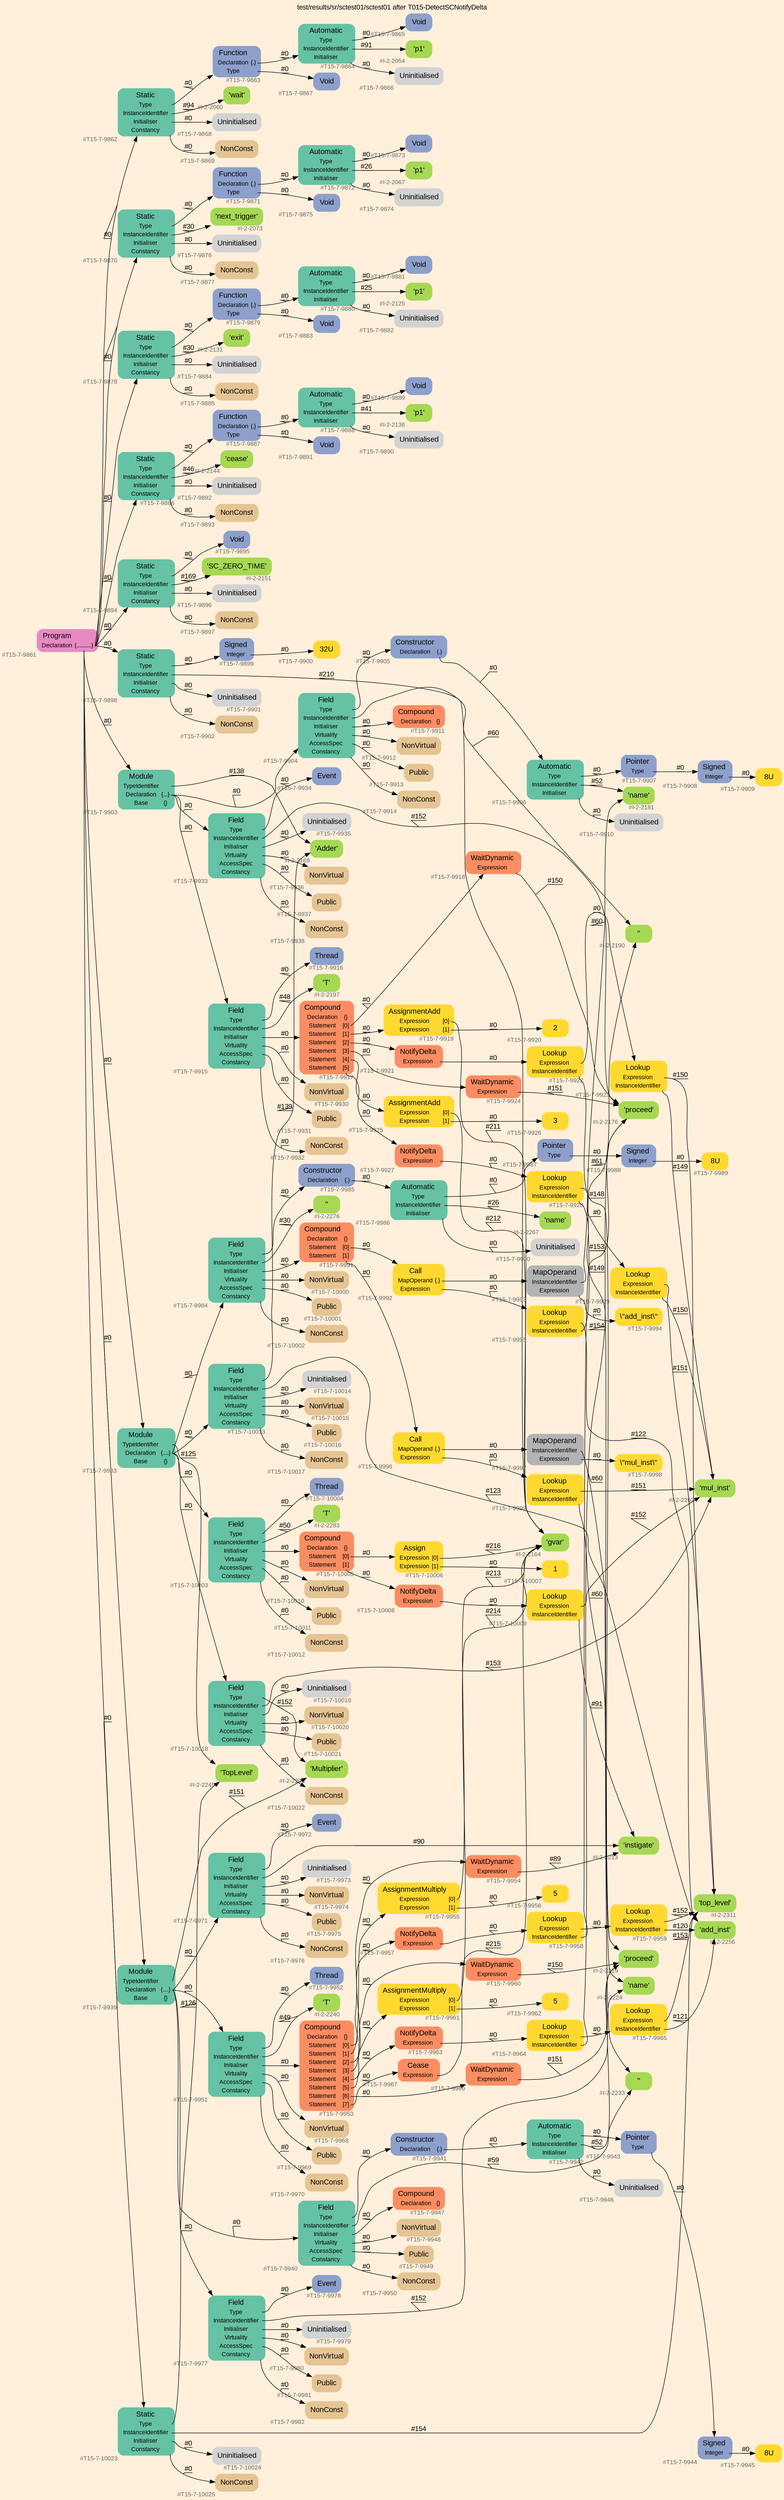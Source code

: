 digraph "test/results/sr/sctest01/sctest01 after T015-DetectSCNotifyDelta" {
label = "test/results/sr/sctest01/sctest01 after T015-DetectSCNotifyDelta"
labelloc = t
graph [
    rankdir = "LR"
    ranksep = 0.3
    bgcolor = antiquewhite1
    color = black
    fontcolor = black
    fontname = "Arial"
];
node [
    fontname = "Arial"
];
edge [
    fontname = "Arial"
];

// -------------------- node figure --------------------
// -------- block #T15-7-9861 ----------
"#T15-7-9861" [
    fillcolor = "/set28/4"
    xlabel = "#T15-7-9861"
    fontsize = "12"
    fontcolor = grey40
    shape = "plaintext"
    label = <<TABLE BORDER="0" CELLBORDER="0" CELLSPACING="0">
     <TR><TD><FONT COLOR="black" POINT-SIZE="15">Program</FONT></TD></TR>
     <TR><TD><FONT COLOR="black" POINT-SIZE="12">Declaration</FONT></TD><TD PORT="port0"><FONT COLOR="black" POINT-SIZE="12">{..........}</FONT></TD></TR>
    </TABLE>>
    style = "rounded,filled"
];

// -------- block #T15-7-9862 ----------
"#T15-7-9862" [
    fillcolor = "/set28/1"
    xlabel = "#T15-7-9862"
    fontsize = "12"
    fontcolor = grey40
    shape = "plaintext"
    label = <<TABLE BORDER="0" CELLBORDER="0" CELLSPACING="0">
     <TR><TD><FONT COLOR="black" POINT-SIZE="15">Static</FONT></TD></TR>
     <TR><TD><FONT COLOR="black" POINT-SIZE="12">Type</FONT></TD><TD PORT="port0"></TD></TR>
     <TR><TD><FONT COLOR="black" POINT-SIZE="12">InstanceIdentifier</FONT></TD><TD PORT="port1"></TD></TR>
     <TR><TD><FONT COLOR="black" POINT-SIZE="12">Initialiser</FONT></TD><TD PORT="port2"></TD></TR>
     <TR><TD><FONT COLOR="black" POINT-SIZE="12">Constancy</FONT></TD><TD PORT="port3"></TD></TR>
    </TABLE>>
    style = "rounded,filled"
];

// -------- block #T15-7-9863 ----------
"#T15-7-9863" [
    fillcolor = "/set28/3"
    xlabel = "#T15-7-9863"
    fontsize = "12"
    fontcolor = grey40
    shape = "plaintext"
    label = <<TABLE BORDER="0" CELLBORDER="0" CELLSPACING="0">
     <TR><TD><FONT COLOR="black" POINT-SIZE="15">Function</FONT></TD></TR>
     <TR><TD><FONT COLOR="black" POINT-SIZE="12">Declaration</FONT></TD><TD PORT="port0"><FONT COLOR="black" POINT-SIZE="12">{.}</FONT></TD></TR>
     <TR><TD><FONT COLOR="black" POINT-SIZE="12">Type</FONT></TD><TD PORT="port1"></TD></TR>
    </TABLE>>
    style = "rounded,filled"
];

// -------- block #T15-7-9864 ----------
"#T15-7-9864" [
    fillcolor = "/set28/1"
    xlabel = "#T15-7-9864"
    fontsize = "12"
    fontcolor = grey40
    shape = "plaintext"
    label = <<TABLE BORDER="0" CELLBORDER="0" CELLSPACING="0">
     <TR><TD><FONT COLOR="black" POINT-SIZE="15">Automatic</FONT></TD></TR>
     <TR><TD><FONT COLOR="black" POINT-SIZE="12">Type</FONT></TD><TD PORT="port0"></TD></TR>
     <TR><TD><FONT COLOR="black" POINT-SIZE="12">InstanceIdentifier</FONT></TD><TD PORT="port1"></TD></TR>
     <TR><TD><FONT COLOR="black" POINT-SIZE="12">Initialiser</FONT></TD><TD PORT="port2"></TD></TR>
    </TABLE>>
    style = "rounded,filled"
];

// -------- block #T15-7-9865 ----------
"#T15-7-9865" [
    fillcolor = "/set28/3"
    xlabel = "#T15-7-9865"
    fontsize = "12"
    fontcolor = grey40
    shape = "plaintext"
    label = <<TABLE BORDER="0" CELLBORDER="0" CELLSPACING="0">
     <TR><TD><FONT COLOR="black" POINT-SIZE="15">Void</FONT></TD></TR>
    </TABLE>>
    style = "rounded,filled"
];

// -------- block #I-2-2054 ----------
"#I-2-2054" [
    fillcolor = "/set28/5"
    xlabel = "#I-2-2054"
    fontsize = "12"
    fontcolor = grey40
    shape = "plaintext"
    label = <<TABLE BORDER="0" CELLBORDER="0" CELLSPACING="0">
     <TR><TD><FONT COLOR="black" POINT-SIZE="15">'p1'</FONT></TD></TR>
    </TABLE>>
    style = "rounded,filled"
];

// -------- block #T15-7-9866 ----------
"#T15-7-9866" [
    xlabel = "#T15-7-9866"
    fontsize = "12"
    fontcolor = grey40
    shape = "plaintext"
    label = <<TABLE BORDER="0" CELLBORDER="0" CELLSPACING="0">
     <TR><TD><FONT COLOR="black" POINT-SIZE="15">Uninitialised</FONT></TD></TR>
    </TABLE>>
    style = "rounded,filled"
];

// -------- block #T15-7-9867 ----------
"#T15-7-9867" [
    fillcolor = "/set28/3"
    xlabel = "#T15-7-9867"
    fontsize = "12"
    fontcolor = grey40
    shape = "plaintext"
    label = <<TABLE BORDER="0" CELLBORDER="0" CELLSPACING="0">
     <TR><TD><FONT COLOR="black" POINT-SIZE="15">Void</FONT></TD></TR>
    </TABLE>>
    style = "rounded,filled"
];

// -------- block #I-2-2060 ----------
"#I-2-2060" [
    fillcolor = "/set28/5"
    xlabel = "#I-2-2060"
    fontsize = "12"
    fontcolor = grey40
    shape = "plaintext"
    label = <<TABLE BORDER="0" CELLBORDER="0" CELLSPACING="0">
     <TR><TD><FONT COLOR="black" POINT-SIZE="15">'wait'</FONT></TD></TR>
    </TABLE>>
    style = "rounded,filled"
];

// -------- block #T15-7-9868 ----------
"#T15-7-9868" [
    xlabel = "#T15-7-9868"
    fontsize = "12"
    fontcolor = grey40
    shape = "plaintext"
    label = <<TABLE BORDER="0" CELLBORDER="0" CELLSPACING="0">
     <TR><TD><FONT COLOR="black" POINT-SIZE="15">Uninitialised</FONT></TD></TR>
    </TABLE>>
    style = "rounded,filled"
];

// -------- block #T15-7-9869 ----------
"#T15-7-9869" [
    fillcolor = "/set28/7"
    xlabel = "#T15-7-9869"
    fontsize = "12"
    fontcolor = grey40
    shape = "plaintext"
    label = <<TABLE BORDER="0" CELLBORDER="0" CELLSPACING="0">
     <TR><TD><FONT COLOR="black" POINT-SIZE="15">NonConst</FONT></TD></TR>
    </TABLE>>
    style = "rounded,filled"
];

// -------- block #T15-7-9870 ----------
"#T15-7-9870" [
    fillcolor = "/set28/1"
    xlabel = "#T15-7-9870"
    fontsize = "12"
    fontcolor = grey40
    shape = "plaintext"
    label = <<TABLE BORDER="0" CELLBORDER="0" CELLSPACING="0">
     <TR><TD><FONT COLOR="black" POINT-SIZE="15">Static</FONT></TD></TR>
     <TR><TD><FONT COLOR="black" POINT-SIZE="12">Type</FONT></TD><TD PORT="port0"></TD></TR>
     <TR><TD><FONT COLOR="black" POINT-SIZE="12">InstanceIdentifier</FONT></TD><TD PORT="port1"></TD></TR>
     <TR><TD><FONT COLOR="black" POINT-SIZE="12">Initialiser</FONT></TD><TD PORT="port2"></TD></TR>
     <TR><TD><FONT COLOR="black" POINT-SIZE="12">Constancy</FONT></TD><TD PORT="port3"></TD></TR>
    </TABLE>>
    style = "rounded,filled"
];

// -------- block #T15-7-9871 ----------
"#T15-7-9871" [
    fillcolor = "/set28/3"
    xlabel = "#T15-7-9871"
    fontsize = "12"
    fontcolor = grey40
    shape = "plaintext"
    label = <<TABLE BORDER="0" CELLBORDER="0" CELLSPACING="0">
     <TR><TD><FONT COLOR="black" POINT-SIZE="15">Function</FONT></TD></TR>
     <TR><TD><FONT COLOR="black" POINT-SIZE="12">Declaration</FONT></TD><TD PORT="port0"><FONT COLOR="black" POINT-SIZE="12">{.}</FONT></TD></TR>
     <TR><TD><FONT COLOR="black" POINT-SIZE="12">Type</FONT></TD><TD PORT="port1"></TD></TR>
    </TABLE>>
    style = "rounded,filled"
];

// -------- block #T15-7-9872 ----------
"#T15-7-9872" [
    fillcolor = "/set28/1"
    xlabel = "#T15-7-9872"
    fontsize = "12"
    fontcolor = grey40
    shape = "plaintext"
    label = <<TABLE BORDER="0" CELLBORDER="0" CELLSPACING="0">
     <TR><TD><FONT COLOR="black" POINT-SIZE="15">Automatic</FONT></TD></TR>
     <TR><TD><FONT COLOR="black" POINT-SIZE="12">Type</FONT></TD><TD PORT="port0"></TD></TR>
     <TR><TD><FONT COLOR="black" POINT-SIZE="12">InstanceIdentifier</FONT></TD><TD PORT="port1"></TD></TR>
     <TR><TD><FONT COLOR="black" POINT-SIZE="12">Initialiser</FONT></TD><TD PORT="port2"></TD></TR>
    </TABLE>>
    style = "rounded,filled"
];

// -------- block #T15-7-9873 ----------
"#T15-7-9873" [
    fillcolor = "/set28/3"
    xlabel = "#T15-7-9873"
    fontsize = "12"
    fontcolor = grey40
    shape = "plaintext"
    label = <<TABLE BORDER="0" CELLBORDER="0" CELLSPACING="0">
     <TR><TD><FONT COLOR="black" POINT-SIZE="15">Void</FONT></TD></TR>
    </TABLE>>
    style = "rounded,filled"
];

// -------- block #I-2-2067 ----------
"#I-2-2067" [
    fillcolor = "/set28/5"
    xlabel = "#I-2-2067"
    fontsize = "12"
    fontcolor = grey40
    shape = "plaintext"
    label = <<TABLE BORDER="0" CELLBORDER="0" CELLSPACING="0">
     <TR><TD><FONT COLOR="black" POINT-SIZE="15">'p1'</FONT></TD></TR>
    </TABLE>>
    style = "rounded,filled"
];

// -------- block #T15-7-9874 ----------
"#T15-7-9874" [
    xlabel = "#T15-7-9874"
    fontsize = "12"
    fontcolor = grey40
    shape = "plaintext"
    label = <<TABLE BORDER="0" CELLBORDER="0" CELLSPACING="0">
     <TR><TD><FONT COLOR="black" POINT-SIZE="15">Uninitialised</FONT></TD></TR>
    </TABLE>>
    style = "rounded,filled"
];

// -------- block #T15-7-9875 ----------
"#T15-7-9875" [
    fillcolor = "/set28/3"
    xlabel = "#T15-7-9875"
    fontsize = "12"
    fontcolor = grey40
    shape = "plaintext"
    label = <<TABLE BORDER="0" CELLBORDER="0" CELLSPACING="0">
     <TR><TD><FONT COLOR="black" POINT-SIZE="15">Void</FONT></TD></TR>
    </TABLE>>
    style = "rounded,filled"
];

// -------- block #I-2-2073 ----------
"#I-2-2073" [
    fillcolor = "/set28/5"
    xlabel = "#I-2-2073"
    fontsize = "12"
    fontcolor = grey40
    shape = "plaintext"
    label = <<TABLE BORDER="0" CELLBORDER="0" CELLSPACING="0">
     <TR><TD><FONT COLOR="black" POINT-SIZE="15">'next_trigger'</FONT></TD></TR>
    </TABLE>>
    style = "rounded,filled"
];

// -------- block #T15-7-9876 ----------
"#T15-7-9876" [
    xlabel = "#T15-7-9876"
    fontsize = "12"
    fontcolor = grey40
    shape = "plaintext"
    label = <<TABLE BORDER="0" CELLBORDER="0" CELLSPACING="0">
     <TR><TD><FONT COLOR="black" POINT-SIZE="15">Uninitialised</FONT></TD></TR>
    </TABLE>>
    style = "rounded,filled"
];

// -------- block #T15-7-9877 ----------
"#T15-7-9877" [
    fillcolor = "/set28/7"
    xlabel = "#T15-7-9877"
    fontsize = "12"
    fontcolor = grey40
    shape = "plaintext"
    label = <<TABLE BORDER="0" CELLBORDER="0" CELLSPACING="0">
     <TR><TD><FONT COLOR="black" POINT-SIZE="15">NonConst</FONT></TD></TR>
    </TABLE>>
    style = "rounded,filled"
];

// -------- block #T15-7-9878 ----------
"#T15-7-9878" [
    fillcolor = "/set28/1"
    xlabel = "#T15-7-9878"
    fontsize = "12"
    fontcolor = grey40
    shape = "plaintext"
    label = <<TABLE BORDER="0" CELLBORDER="0" CELLSPACING="0">
     <TR><TD><FONT COLOR="black" POINT-SIZE="15">Static</FONT></TD></TR>
     <TR><TD><FONT COLOR="black" POINT-SIZE="12">Type</FONT></TD><TD PORT="port0"></TD></TR>
     <TR><TD><FONT COLOR="black" POINT-SIZE="12">InstanceIdentifier</FONT></TD><TD PORT="port1"></TD></TR>
     <TR><TD><FONT COLOR="black" POINT-SIZE="12">Initialiser</FONT></TD><TD PORT="port2"></TD></TR>
     <TR><TD><FONT COLOR="black" POINT-SIZE="12">Constancy</FONT></TD><TD PORT="port3"></TD></TR>
    </TABLE>>
    style = "rounded,filled"
];

// -------- block #T15-7-9879 ----------
"#T15-7-9879" [
    fillcolor = "/set28/3"
    xlabel = "#T15-7-9879"
    fontsize = "12"
    fontcolor = grey40
    shape = "plaintext"
    label = <<TABLE BORDER="0" CELLBORDER="0" CELLSPACING="0">
     <TR><TD><FONT COLOR="black" POINT-SIZE="15">Function</FONT></TD></TR>
     <TR><TD><FONT COLOR="black" POINT-SIZE="12">Declaration</FONT></TD><TD PORT="port0"><FONT COLOR="black" POINT-SIZE="12">{.}</FONT></TD></TR>
     <TR><TD><FONT COLOR="black" POINT-SIZE="12">Type</FONT></TD><TD PORT="port1"></TD></TR>
    </TABLE>>
    style = "rounded,filled"
];

// -------- block #T15-7-9880 ----------
"#T15-7-9880" [
    fillcolor = "/set28/1"
    xlabel = "#T15-7-9880"
    fontsize = "12"
    fontcolor = grey40
    shape = "plaintext"
    label = <<TABLE BORDER="0" CELLBORDER="0" CELLSPACING="0">
     <TR><TD><FONT COLOR="black" POINT-SIZE="15">Automatic</FONT></TD></TR>
     <TR><TD><FONT COLOR="black" POINT-SIZE="12">Type</FONT></TD><TD PORT="port0"></TD></TR>
     <TR><TD><FONT COLOR="black" POINT-SIZE="12">InstanceIdentifier</FONT></TD><TD PORT="port1"></TD></TR>
     <TR><TD><FONT COLOR="black" POINT-SIZE="12">Initialiser</FONT></TD><TD PORT="port2"></TD></TR>
    </TABLE>>
    style = "rounded,filled"
];

// -------- block #T15-7-9881 ----------
"#T15-7-9881" [
    fillcolor = "/set28/3"
    xlabel = "#T15-7-9881"
    fontsize = "12"
    fontcolor = grey40
    shape = "plaintext"
    label = <<TABLE BORDER="0" CELLBORDER="0" CELLSPACING="0">
     <TR><TD><FONT COLOR="black" POINT-SIZE="15">Void</FONT></TD></TR>
    </TABLE>>
    style = "rounded,filled"
];

// -------- block #I-2-2125 ----------
"#I-2-2125" [
    fillcolor = "/set28/5"
    xlabel = "#I-2-2125"
    fontsize = "12"
    fontcolor = grey40
    shape = "plaintext"
    label = <<TABLE BORDER="0" CELLBORDER="0" CELLSPACING="0">
     <TR><TD><FONT COLOR="black" POINT-SIZE="15">'p1'</FONT></TD></TR>
    </TABLE>>
    style = "rounded,filled"
];

// -------- block #T15-7-9882 ----------
"#T15-7-9882" [
    xlabel = "#T15-7-9882"
    fontsize = "12"
    fontcolor = grey40
    shape = "plaintext"
    label = <<TABLE BORDER="0" CELLBORDER="0" CELLSPACING="0">
     <TR><TD><FONT COLOR="black" POINT-SIZE="15">Uninitialised</FONT></TD></TR>
    </TABLE>>
    style = "rounded,filled"
];

// -------- block #T15-7-9883 ----------
"#T15-7-9883" [
    fillcolor = "/set28/3"
    xlabel = "#T15-7-9883"
    fontsize = "12"
    fontcolor = grey40
    shape = "plaintext"
    label = <<TABLE BORDER="0" CELLBORDER="0" CELLSPACING="0">
     <TR><TD><FONT COLOR="black" POINT-SIZE="15">Void</FONT></TD></TR>
    </TABLE>>
    style = "rounded,filled"
];

// -------- block #I-2-2131 ----------
"#I-2-2131" [
    fillcolor = "/set28/5"
    xlabel = "#I-2-2131"
    fontsize = "12"
    fontcolor = grey40
    shape = "plaintext"
    label = <<TABLE BORDER="0" CELLBORDER="0" CELLSPACING="0">
     <TR><TD><FONT COLOR="black" POINT-SIZE="15">'exit'</FONT></TD></TR>
    </TABLE>>
    style = "rounded,filled"
];

// -------- block #T15-7-9884 ----------
"#T15-7-9884" [
    xlabel = "#T15-7-9884"
    fontsize = "12"
    fontcolor = grey40
    shape = "plaintext"
    label = <<TABLE BORDER="0" CELLBORDER="0" CELLSPACING="0">
     <TR><TD><FONT COLOR="black" POINT-SIZE="15">Uninitialised</FONT></TD></TR>
    </TABLE>>
    style = "rounded,filled"
];

// -------- block #T15-7-9885 ----------
"#T15-7-9885" [
    fillcolor = "/set28/7"
    xlabel = "#T15-7-9885"
    fontsize = "12"
    fontcolor = grey40
    shape = "plaintext"
    label = <<TABLE BORDER="0" CELLBORDER="0" CELLSPACING="0">
     <TR><TD><FONT COLOR="black" POINT-SIZE="15">NonConst</FONT></TD></TR>
    </TABLE>>
    style = "rounded,filled"
];

// -------- block #T15-7-9886 ----------
"#T15-7-9886" [
    fillcolor = "/set28/1"
    xlabel = "#T15-7-9886"
    fontsize = "12"
    fontcolor = grey40
    shape = "plaintext"
    label = <<TABLE BORDER="0" CELLBORDER="0" CELLSPACING="0">
     <TR><TD><FONT COLOR="black" POINT-SIZE="15">Static</FONT></TD></TR>
     <TR><TD><FONT COLOR="black" POINT-SIZE="12">Type</FONT></TD><TD PORT="port0"></TD></TR>
     <TR><TD><FONT COLOR="black" POINT-SIZE="12">InstanceIdentifier</FONT></TD><TD PORT="port1"></TD></TR>
     <TR><TD><FONT COLOR="black" POINT-SIZE="12">Initialiser</FONT></TD><TD PORT="port2"></TD></TR>
     <TR><TD><FONT COLOR="black" POINT-SIZE="12">Constancy</FONT></TD><TD PORT="port3"></TD></TR>
    </TABLE>>
    style = "rounded,filled"
];

// -------- block #T15-7-9887 ----------
"#T15-7-9887" [
    fillcolor = "/set28/3"
    xlabel = "#T15-7-9887"
    fontsize = "12"
    fontcolor = grey40
    shape = "plaintext"
    label = <<TABLE BORDER="0" CELLBORDER="0" CELLSPACING="0">
     <TR><TD><FONT COLOR="black" POINT-SIZE="15">Function</FONT></TD></TR>
     <TR><TD><FONT COLOR="black" POINT-SIZE="12">Declaration</FONT></TD><TD PORT="port0"><FONT COLOR="black" POINT-SIZE="12">{.}</FONT></TD></TR>
     <TR><TD><FONT COLOR="black" POINT-SIZE="12">Type</FONT></TD><TD PORT="port1"></TD></TR>
    </TABLE>>
    style = "rounded,filled"
];

// -------- block #T15-7-9888 ----------
"#T15-7-9888" [
    fillcolor = "/set28/1"
    xlabel = "#T15-7-9888"
    fontsize = "12"
    fontcolor = grey40
    shape = "plaintext"
    label = <<TABLE BORDER="0" CELLBORDER="0" CELLSPACING="0">
     <TR><TD><FONT COLOR="black" POINT-SIZE="15">Automatic</FONT></TD></TR>
     <TR><TD><FONT COLOR="black" POINT-SIZE="12">Type</FONT></TD><TD PORT="port0"></TD></TR>
     <TR><TD><FONT COLOR="black" POINT-SIZE="12">InstanceIdentifier</FONT></TD><TD PORT="port1"></TD></TR>
     <TR><TD><FONT COLOR="black" POINT-SIZE="12">Initialiser</FONT></TD><TD PORT="port2"></TD></TR>
    </TABLE>>
    style = "rounded,filled"
];

// -------- block #T15-7-9889 ----------
"#T15-7-9889" [
    fillcolor = "/set28/3"
    xlabel = "#T15-7-9889"
    fontsize = "12"
    fontcolor = grey40
    shape = "plaintext"
    label = <<TABLE BORDER="0" CELLBORDER="0" CELLSPACING="0">
     <TR><TD><FONT COLOR="black" POINT-SIZE="15">Void</FONT></TD></TR>
    </TABLE>>
    style = "rounded,filled"
];

// -------- block #I-2-2138 ----------
"#I-2-2138" [
    fillcolor = "/set28/5"
    xlabel = "#I-2-2138"
    fontsize = "12"
    fontcolor = grey40
    shape = "plaintext"
    label = <<TABLE BORDER="0" CELLBORDER="0" CELLSPACING="0">
     <TR><TD><FONT COLOR="black" POINT-SIZE="15">'p1'</FONT></TD></TR>
    </TABLE>>
    style = "rounded,filled"
];

// -------- block #T15-7-9890 ----------
"#T15-7-9890" [
    xlabel = "#T15-7-9890"
    fontsize = "12"
    fontcolor = grey40
    shape = "plaintext"
    label = <<TABLE BORDER="0" CELLBORDER="0" CELLSPACING="0">
     <TR><TD><FONT COLOR="black" POINT-SIZE="15">Uninitialised</FONT></TD></TR>
    </TABLE>>
    style = "rounded,filled"
];

// -------- block #T15-7-9891 ----------
"#T15-7-9891" [
    fillcolor = "/set28/3"
    xlabel = "#T15-7-9891"
    fontsize = "12"
    fontcolor = grey40
    shape = "plaintext"
    label = <<TABLE BORDER="0" CELLBORDER="0" CELLSPACING="0">
     <TR><TD><FONT COLOR="black" POINT-SIZE="15">Void</FONT></TD></TR>
    </TABLE>>
    style = "rounded,filled"
];

// -------- block #I-2-2144 ----------
"#I-2-2144" [
    fillcolor = "/set28/5"
    xlabel = "#I-2-2144"
    fontsize = "12"
    fontcolor = grey40
    shape = "plaintext"
    label = <<TABLE BORDER="0" CELLBORDER="0" CELLSPACING="0">
     <TR><TD><FONT COLOR="black" POINT-SIZE="15">'cease'</FONT></TD></TR>
    </TABLE>>
    style = "rounded,filled"
];

// -------- block #T15-7-9892 ----------
"#T15-7-9892" [
    xlabel = "#T15-7-9892"
    fontsize = "12"
    fontcolor = grey40
    shape = "plaintext"
    label = <<TABLE BORDER="0" CELLBORDER="0" CELLSPACING="0">
     <TR><TD><FONT COLOR="black" POINT-SIZE="15">Uninitialised</FONT></TD></TR>
    </TABLE>>
    style = "rounded,filled"
];

// -------- block #T15-7-9893 ----------
"#T15-7-9893" [
    fillcolor = "/set28/7"
    xlabel = "#T15-7-9893"
    fontsize = "12"
    fontcolor = grey40
    shape = "plaintext"
    label = <<TABLE BORDER="0" CELLBORDER="0" CELLSPACING="0">
     <TR><TD><FONT COLOR="black" POINT-SIZE="15">NonConst</FONT></TD></TR>
    </TABLE>>
    style = "rounded,filled"
];

// -------- block #T15-7-9894 ----------
"#T15-7-9894" [
    fillcolor = "/set28/1"
    xlabel = "#T15-7-9894"
    fontsize = "12"
    fontcolor = grey40
    shape = "plaintext"
    label = <<TABLE BORDER="0" CELLBORDER="0" CELLSPACING="0">
     <TR><TD><FONT COLOR="black" POINT-SIZE="15">Static</FONT></TD></TR>
     <TR><TD><FONT COLOR="black" POINT-SIZE="12">Type</FONT></TD><TD PORT="port0"></TD></TR>
     <TR><TD><FONT COLOR="black" POINT-SIZE="12">InstanceIdentifier</FONT></TD><TD PORT="port1"></TD></TR>
     <TR><TD><FONT COLOR="black" POINT-SIZE="12">Initialiser</FONT></TD><TD PORT="port2"></TD></TR>
     <TR><TD><FONT COLOR="black" POINT-SIZE="12">Constancy</FONT></TD><TD PORT="port3"></TD></TR>
    </TABLE>>
    style = "rounded,filled"
];

// -------- block #T15-7-9895 ----------
"#T15-7-9895" [
    fillcolor = "/set28/3"
    xlabel = "#T15-7-9895"
    fontsize = "12"
    fontcolor = grey40
    shape = "plaintext"
    label = <<TABLE BORDER="0" CELLBORDER="0" CELLSPACING="0">
     <TR><TD><FONT COLOR="black" POINT-SIZE="15">Void</FONT></TD></TR>
    </TABLE>>
    style = "rounded,filled"
];

// -------- block #I-2-2151 ----------
"#I-2-2151" [
    fillcolor = "/set28/5"
    xlabel = "#I-2-2151"
    fontsize = "12"
    fontcolor = grey40
    shape = "plaintext"
    label = <<TABLE BORDER="0" CELLBORDER="0" CELLSPACING="0">
     <TR><TD><FONT COLOR="black" POINT-SIZE="15">'SC_ZERO_TIME'</FONT></TD></TR>
    </TABLE>>
    style = "rounded,filled"
];

// -------- block #T15-7-9896 ----------
"#T15-7-9896" [
    xlabel = "#T15-7-9896"
    fontsize = "12"
    fontcolor = grey40
    shape = "plaintext"
    label = <<TABLE BORDER="0" CELLBORDER="0" CELLSPACING="0">
     <TR><TD><FONT COLOR="black" POINT-SIZE="15">Uninitialised</FONT></TD></TR>
    </TABLE>>
    style = "rounded,filled"
];

// -------- block #T15-7-9897 ----------
"#T15-7-9897" [
    fillcolor = "/set28/7"
    xlabel = "#T15-7-9897"
    fontsize = "12"
    fontcolor = grey40
    shape = "plaintext"
    label = <<TABLE BORDER="0" CELLBORDER="0" CELLSPACING="0">
     <TR><TD><FONT COLOR="black" POINT-SIZE="15">NonConst</FONT></TD></TR>
    </TABLE>>
    style = "rounded,filled"
];

// -------- block #T15-7-9898 ----------
"#T15-7-9898" [
    fillcolor = "/set28/1"
    xlabel = "#T15-7-9898"
    fontsize = "12"
    fontcolor = grey40
    shape = "plaintext"
    label = <<TABLE BORDER="0" CELLBORDER="0" CELLSPACING="0">
     <TR><TD><FONT COLOR="black" POINT-SIZE="15">Static</FONT></TD></TR>
     <TR><TD><FONT COLOR="black" POINT-SIZE="12">Type</FONT></TD><TD PORT="port0"></TD></TR>
     <TR><TD><FONT COLOR="black" POINT-SIZE="12">InstanceIdentifier</FONT></TD><TD PORT="port1"></TD></TR>
     <TR><TD><FONT COLOR="black" POINT-SIZE="12">Initialiser</FONT></TD><TD PORT="port2"></TD></TR>
     <TR><TD><FONT COLOR="black" POINT-SIZE="12">Constancy</FONT></TD><TD PORT="port3"></TD></TR>
    </TABLE>>
    style = "rounded,filled"
];

// -------- block #T15-7-9899 ----------
"#T15-7-9899" [
    fillcolor = "/set28/3"
    xlabel = "#T15-7-9899"
    fontsize = "12"
    fontcolor = grey40
    shape = "plaintext"
    label = <<TABLE BORDER="0" CELLBORDER="0" CELLSPACING="0">
     <TR><TD><FONT COLOR="black" POINT-SIZE="15">Signed</FONT></TD></TR>
     <TR><TD><FONT COLOR="black" POINT-SIZE="12">Integer</FONT></TD><TD PORT="port0"></TD></TR>
    </TABLE>>
    style = "rounded,filled"
];

// -------- block #T15-7-9900 ----------
"#T15-7-9900" [
    fillcolor = "/set28/6"
    xlabel = "#T15-7-9900"
    fontsize = "12"
    fontcolor = grey40
    shape = "plaintext"
    label = <<TABLE BORDER="0" CELLBORDER="0" CELLSPACING="0">
     <TR><TD><FONT COLOR="black" POINT-SIZE="15">32U</FONT></TD></TR>
    </TABLE>>
    style = "rounded,filled"
];

// -------- block #I-2-2164 ----------
"#I-2-2164" [
    fillcolor = "/set28/5"
    xlabel = "#I-2-2164"
    fontsize = "12"
    fontcolor = grey40
    shape = "plaintext"
    label = <<TABLE BORDER="0" CELLBORDER="0" CELLSPACING="0">
     <TR><TD><FONT COLOR="black" POINT-SIZE="15">'gvar'</FONT></TD></TR>
    </TABLE>>
    style = "rounded,filled"
];

// -------- block #T15-7-9901 ----------
"#T15-7-9901" [
    xlabel = "#T15-7-9901"
    fontsize = "12"
    fontcolor = grey40
    shape = "plaintext"
    label = <<TABLE BORDER="0" CELLBORDER="0" CELLSPACING="0">
     <TR><TD><FONT COLOR="black" POINT-SIZE="15">Uninitialised</FONT></TD></TR>
    </TABLE>>
    style = "rounded,filled"
];

// -------- block #T15-7-9902 ----------
"#T15-7-9902" [
    fillcolor = "/set28/7"
    xlabel = "#T15-7-9902"
    fontsize = "12"
    fontcolor = grey40
    shape = "plaintext"
    label = <<TABLE BORDER="0" CELLBORDER="0" CELLSPACING="0">
     <TR><TD><FONT COLOR="black" POINT-SIZE="15">NonConst</FONT></TD></TR>
    </TABLE>>
    style = "rounded,filled"
];

// -------- block #T15-7-9903 ----------
"#T15-7-9903" [
    fillcolor = "/set28/1"
    xlabel = "#T15-7-9903"
    fontsize = "12"
    fontcolor = grey40
    shape = "plaintext"
    label = <<TABLE BORDER="0" CELLBORDER="0" CELLSPACING="0">
     <TR><TD><FONT COLOR="black" POINT-SIZE="15">Module</FONT></TD></TR>
     <TR><TD><FONT COLOR="black" POINT-SIZE="12">TypeIdentifier</FONT></TD><TD PORT="port0"></TD></TR>
     <TR><TD><FONT COLOR="black" POINT-SIZE="12">Declaration</FONT></TD><TD PORT="port1"><FONT COLOR="black" POINT-SIZE="12">{...}</FONT></TD></TR>
     <TR><TD><FONT COLOR="black" POINT-SIZE="12">Base</FONT></TD><TD PORT="port2"><FONT COLOR="black" POINT-SIZE="12">{}</FONT></TD></TR>
    </TABLE>>
    style = "rounded,filled"
];

// -------- block #I-2-2169 ----------
"#I-2-2169" [
    fillcolor = "/set28/5"
    xlabel = "#I-2-2169"
    fontsize = "12"
    fontcolor = grey40
    shape = "plaintext"
    label = <<TABLE BORDER="0" CELLBORDER="0" CELLSPACING="0">
     <TR><TD><FONT COLOR="black" POINT-SIZE="15">'Adder'</FONT></TD></TR>
    </TABLE>>
    style = "rounded,filled"
];

// -------- block #T15-7-9904 ----------
"#T15-7-9904" [
    fillcolor = "/set28/1"
    xlabel = "#T15-7-9904"
    fontsize = "12"
    fontcolor = grey40
    shape = "plaintext"
    label = <<TABLE BORDER="0" CELLBORDER="0" CELLSPACING="0">
     <TR><TD><FONT COLOR="black" POINT-SIZE="15">Field</FONT></TD></TR>
     <TR><TD><FONT COLOR="black" POINT-SIZE="12">Type</FONT></TD><TD PORT="port0"></TD></TR>
     <TR><TD><FONT COLOR="black" POINT-SIZE="12">InstanceIdentifier</FONT></TD><TD PORT="port1"></TD></TR>
     <TR><TD><FONT COLOR="black" POINT-SIZE="12">Initialiser</FONT></TD><TD PORT="port2"></TD></TR>
     <TR><TD><FONT COLOR="black" POINT-SIZE="12">Virtuality</FONT></TD><TD PORT="port3"></TD></TR>
     <TR><TD><FONT COLOR="black" POINT-SIZE="12">AccessSpec</FONT></TD><TD PORT="port4"></TD></TR>
     <TR><TD><FONT COLOR="black" POINT-SIZE="12">Constancy</FONT></TD><TD PORT="port5"></TD></TR>
    </TABLE>>
    style = "rounded,filled"
];

// -------- block #T15-7-9905 ----------
"#T15-7-9905" [
    fillcolor = "/set28/3"
    xlabel = "#T15-7-9905"
    fontsize = "12"
    fontcolor = grey40
    shape = "plaintext"
    label = <<TABLE BORDER="0" CELLBORDER="0" CELLSPACING="0">
     <TR><TD><FONT COLOR="black" POINT-SIZE="15">Constructor</FONT></TD></TR>
     <TR><TD><FONT COLOR="black" POINT-SIZE="12">Declaration</FONT></TD><TD PORT="port0"><FONT COLOR="black" POINT-SIZE="12">{.}</FONT></TD></TR>
    </TABLE>>
    style = "rounded,filled"
];

// -------- block #T15-7-9906 ----------
"#T15-7-9906" [
    fillcolor = "/set28/1"
    xlabel = "#T15-7-9906"
    fontsize = "12"
    fontcolor = grey40
    shape = "plaintext"
    label = <<TABLE BORDER="0" CELLBORDER="0" CELLSPACING="0">
     <TR><TD><FONT COLOR="black" POINT-SIZE="15">Automatic</FONT></TD></TR>
     <TR><TD><FONT COLOR="black" POINT-SIZE="12">Type</FONT></TD><TD PORT="port0"></TD></TR>
     <TR><TD><FONT COLOR="black" POINT-SIZE="12">InstanceIdentifier</FONT></TD><TD PORT="port1"></TD></TR>
     <TR><TD><FONT COLOR="black" POINT-SIZE="12">Initialiser</FONT></TD><TD PORT="port2"></TD></TR>
    </TABLE>>
    style = "rounded,filled"
];

// -------- block #T15-7-9907 ----------
"#T15-7-9907" [
    fillcolor = "/set28/3"
    xlabel = "#T15-7-9907"
    fontsize = "12"
    fontcolor = grey40
    shape = "plaintext"
    label = <<TABLE BORDER="0" CELLBORDER="0" CELLSPACING="0">
     <TR><TD><FONT COLOR="black" POINT-SIZE="15">Pointer</FONT></TD></TR>
     <TR><TD><FONT COLOR="black" POINT-SIZE="12">Type</FONT></TD><TD PORT="port0"></TD></TR>
    </TABLE>>
    style = "rounded,filled"
];

// -------- block #T15-7-9908 ----------
"#T15-7-9908" [
    fillcolor = "/set28/3"
    xlabel = "#T15-7-9908"
    fontsize = "12"
    fontcolor = grey40
    shape = "plaintext"
    label = <<TABLE BORDER="0" CELLBORDER="0" CELLSPACING="0">
     <TR><TD><FONT COLOR="black" POINT-SIZE="15">Signed</FONT></TD></TR>
     <TR><TD><FONT COLOR="black" POINT-SIZE="12">Integer</FONT></TD><TD PORT="port0"></TD></TR>
    </TABLE>>
    style = "rounded,filled"
];

// -------- block #T15-7-9909 ----------
"#T15-7-9909" [
    fillcolor = "/set28/6"
    xlabel = "#T15-7-9909"
    fontsize = "12"
    fontcolor = grey40
    shape = "plaintext"
    label = <<TABLE BORDER="0" CELLBORDER="0" CELLSPACING="0">
     <TR><TD><FONT COLOR="black" POINT-SIZE="15">8U</FONT></TD></TR>
    </TABLE>>
    style = "rounded,filled"
];

// -------- block #I-2-2181 ----------
"#I-2-2181" [
    fillcolor = "/set28/5"
    xlabel = "#I-2-2181"
    fontsize = "12"
    fontcolor = grey40
    shape = "plaintext"
    label = <<TABLE BORDER="0" CELLBORDER="0" CELLSPACING="0">
     <TR><TD><FONT COLOR="black" POINT-SIZE="15">'name'</FONT></TD></TR>
    </TABLE>>
    style = "rounded,filled"
];

// -------- block #T15-7-9910 ----------
"#T15-7-9910" [
    xlabel = "#T15-7-9910"
    fontsize = "12"
    fontcolor = grey40
    shape = "plaintext"
    label = <<TABLE BORDER="0" CELLBORDER="0" CELLSPACING="0">
     <TR><TD><FONT COLOR="black" POINT-SIZE="15">Uninitialised</FONT></TD></TR>
    </TABLE>>
    style = "rounded,filled"
];

// -------- block #I-2-2190 ----------
"#I-2-2190" [
    fillcolor = "/set28/5"
    xlabel = "#I-2-2190"
    fontsize = "12"
    fontcolor = grey40
    shape = "plaintext"
    label = <<TABLE BORDER="0" CELLBORDER="0" CELLSPACING="0">
     <TR><TD><FONT COLOR="black" POINT-SIZE="15">''</FONT></TD></TR>
    </TABLE>>
    style = "rounded,filled"
];

// -------- block #T15-7-9911 ----------
"#T15-7-9911" [
    fillcolor = "/set28/2"
    xlabel = "#T15-7-9911"
    fontsize = "12"
    fontcolor = grey40
    shape = "plaintext"
    label = <<TABLE BORDER="0" CELLBORDER="0" CELLSPACING="0">
     <TR><TD><FONT COLOR="black" POINT-SIZE="15">Compound</FONT></TD></TR>
     <TR><TD><FONT COLOR="black" POINT-SIZE="12">Declaration</FONT></TD><TD PORT="port0"><FONT COLOR="black" POINT-SIZE="12">{}</FONT></TD></TR>
    </TABLE>>
    style = "rounded,filled"
];

// -------- block #T15-7-9912 ----------
"#T15-7-9912" [
    fillcolor = "/set28/7"
    xlabel = "#T15-7-9912"
    fontsize = "12"
    fontcolor = grey40
    shape = "plaintext"
    label = <<TABLE BORDER="0" CELLBORDER="0" CELLSPACING="0">
     <TR><TD><FONT COLOR="black" POINT-SIZE="15">NonVirtual</FONT></TD></TR>
    </TABLE>>
    style = "rounded,filled"
];

// -------- block #T15-7-9913 ----------
"#T15-7-9913" [
    fillcolor = "/set28/7"
    xlabel = "#T15-7-9913"
    fontsize = "12"
    fontcolor = grey40
    shape = "plaintext"
    label = <<TABLE BORDER="0" CELLBORDER="0" CELLSPACING="0">
     <TR><TD><FONT COLOR="black" POINT-SIZE="15">Public</FONT></TD></TR>
    </TABLE>>
    style = "rounded,filled"
];

// -------- block #T15-7-9914 ----------
"#T15-7-9914" [
    fillcolor = "/set28/7"
    xlabel = "#T15-7-9914"
    fontsize = "12"
    fontcolor = grey40
    shape = "plaintext"
    label = <<TABLE BORDER="0" CELLBORDER="0" CELLSPACING="0">
     <TR><TD><FONT COLOR="black" POINT-SIZE="15">NonConst</FONT></TD></TR>
    </TABLE>>
    style = "rounded,filled"
];

// -------- block #T15-7-9915 ----------
"#T15-7-9915" [
    fillcolor = "/set28/1"
    xlabel = "#T15-7-9915"
    fontsize = "12"
    fontcolor = grey40
    shape = "plaintext"
    label = <<TABLE BORDER="0" CELLBORDER="0" CELLSPACING="0">
     <TR><TD><FONT COLOR="black" POINT-SIZE="15">Field</FONT></TD></TR>
     <TR><TD><FONT COLOR="black" POINT-SIZE="12">Type</FONT></TD><TD PORT="port0"></TD></TR>
     <TR><TD><FONT COLOR="black" POINT-SIZE="12">InstanceIdentifier</FONT></TD><TD PORT="port1"></TD></TR>
     <TR><TD><FONT COLOR="black" POINT-SIZE="12">Initialiser</FONT></TD><TD PORT="port2"></TD></TR>
     <TR><TD><FONT COLOR="black" POINT-SIZE="12">Virtuality</FONT></TD><TD PORT="port3"></TD></TR>
     <TR><TD><FONT COLOR="black" POINT-SIZE="12">AccessSpec</FONT></TD><TD PORT="port4"></TD></TR>
     <TR><TD><FONT COLOR="black" POINT-SIZE="12">Constancy</FONT></TD><TD PORT="port5"></TD></TR>
    </TABLE>>
    style = "rounded,filled"
];

// -------- block #T15-7-9916 ----------
"#T15-7-9916" [
    fillcolor = "/set28/3"
    xlabel = "#T15-7-9916"
    fontsize = "12"
    fontcolor = grey40
    shape = "plaintext"
    label = <<TABLE BORDER="0" CELLBORDER="0" CELLSPACING="0">
     <TR><TD><FONT COLOR="black" POINT-SIZE="15">Thread</FONT></TD></TR>
    </TABLE>>
    style = "rounded,filled"
];

// -------- block #I-2-2197 ----------
"#I-2-2197" [
    fillcolor = "/set28/5"
    xlabel = "#I-2-2197"
    fontsize = "12"
    fontcolor = grey40
    shape = "plaintext"
    label = <<TABLE BORDER="0" CELLBORDER="0" CELLSPACING="0">
     <TR><TD><FONT COLOR="black" POINT-SIZE="15">'T'</FONT></TD></TR>
    </TABLE>>
    style = "rounded,filled"
];

// -------- block #T15-7-9917 ----------
"#T15-7-9917" [
    fillcolor = "/set28/2"
    xlabel = "#T15-7-9917"
    fontsize = "12"
    fontcolor = grey40
    shape = "plaintext"
    label = <<TABLE BORDER="0" CELLBORDER="0" CELLSPACING="0">
     <TR><TD><FONT COLOR="black" POINT-SIZE="15">Compound</FONT></TD></TR>
     <TR><TD><FONT COLOR="black" POINT-SIZE="12">Declaration</FONT></TD><TD PORT="port0"><FONT COLOR="black" POINT-SIZE="12">{}</FONT></TD></TR>
     <TR><TD><FONT COLOR="black" POINT-SIZE="12">Statement</FONT></TD><TD PORT="port1"><FONT COLOR="black" POINT-SIZE="12">[0]</FONT></TD></TR>
     <TR><TD><FONT COLOR="black" POINT-SIZE="12">Statement</FONT></TD><TD PORT="port2"><FONT COLOR="black" POINT-SIZE="12">[1]</FONT></TD></TR>
     <TR><TD><FONT COLOR="black" POINT-SIZE="12">Statement</FONT></TD><TD PORT="port3"><FONT COLOR="black" POINT-SIZE="12">[2]</FONT></TD></TR>
     <TR><TD><FONT COLOR="black" POINT-SIZE="12">Statement</FONT></TD><TD PORT="port4"><FONT COLOR="black" POINT-SIZE="12">[3]</FONT></TD></TR>
     <TR><TD><FONT COLOR="black" POINT-SIZE="12">Statement</FONT></TD><TD PORT="port5"><FONT COLOR="black" POINT-SIZE="12">[4]</FONT></TD></TR>
     <TR><TD><FONT COLOR="black" POINT-SIZE="12">Statement</FONT></TD><TD PORT="port6"><FONT COLOR="black" POINT-SIZE="12">[5]</FONT></TD></TR>
    </TABLE>>
    style = "rounded,filled"
];

// -------- block #T15-7-9918 ----------
"#T15-7-9918" [
    fillcolor = "/set28/2"
    xlabel = "#T15-7-9918"
    fontsize = "12"
    fontcolor = grey40
    shape = "plaintext"
    label = <<TABLE BORDER="0" CELLBORDER="0" CELLSPACING="0">
     <TR><TD><FONT COLOR="black" POINT-SIZE="15">WaitDynamic</FONT></TD></TR>
     <TR><TD><FONT COLOR="black" POINT-SIZE="12">Expression</FONT></TD><TD PORT="port0"></TD></TR>
    </TABLE>>
    style = "rounded,filled"
];

// -------- block #I-2-2176 ----------
"#I-2-2176" [
    fillcolor = "/set28/5"
    xlabel = "#I-2-2176"
    fontsize = "12"
    fontcolor = grey40
    shape = "plaintext"
    label = <<TABLE BORDER="0" CELLBORDER="0" CELLSPACING="0">
     <TR><TD><FONT COLOR="black" POINT-SIZE="15">'proceed'</FONT></TD></TR>
    </TABLE>>
    style = "rounded,filled"
];

// -------- block #T15-7-9919 ----------
"#T15-7-9919" [
    fillcolor = "/set28/6"
    xlabel = "#T15-7-9919"
    fontsize = "12"
    fontcolor = grey40
    shape = "plaintext"
    label = <<TABLE BORDER="0" CELLBORDER="0" CELLSPACING="0">
     <TR><TD><FONT COLOR="black" POINT-SIZE="15">AssignmentAdd</FONT></TD></TR>
     <TR><TD><FONT COLOR="black" POINT-SIZE="12">Expression</FONT></TD><TD PORT="port0"><FONT COLOR="black" POINT-SIZE="12">[0]</FONT></TD></TR>
     <TR><TD><FONT COLOR="black" POINT-SIZE="12">Expression</FONT></TD><TD PORT="port1"><FONT COLOR="black" POINT-SIZE="12">[1]</FONT></TD></TR>
    </TABLE>>
    style = "rounded,filled"
];

// -------- block #T15-7-9920 ----------
"#T15-7-9920" [
    fillcolor = "/set28/6"
    xlabel = "#T15-7-9920"
    fontsize = "12"
    fontcolor = grey40
    shape = "plaintext"
    label = <<TABLE BORDER="0" CELLBORDER="0" CELLSPACING="0">
     <TR><TD><FONT COLOR="black" POINT-SIZE="15">2</FONT></TD></TR>
    </TABLE>>
    style = "rounded,filled"
];

// -------- block #T15-7-9921 ----------
"#T15-7-9921" [
    fillcolor = "/set28/2"
    xlabel = "#T15-7-9921"
    fontsize = "12"
    fontcolor = grey40
    shape = "plaintext"
    label = <<TABLE BORDER="0" CELLBORDER="0" CELLSPACING="0">
     <TR><TD><FONT COLOR="black" POINT-SIZE="15">NotifyDelta</FONT></TD></TR>
     <TR><TD><FONT COLOR="black" POINT-SIZE="12">Expression</FONT></TD><TD PORT="port0"></TD></TR>
    </TABLE>>
    style = "rounded,filled"
];

// -------- block #T15-7-9922 ----------
"#T15-7-9922" [
    fillcolor = "/set28/6"
    xlabel = "#T15-7-9922"
    fontsize = "12"
    fontcolor = grey40
    shape = "plaintext"
    label = <<TABLE BORDER="0" CELLBORDER="0" CELLSPACING="0">
     <TR><TD><FONT COLOR="black" POINT-SIZE="15">Lookup</FONT></TD></TR>
     <TR><TD><FONT COLOR="black" POINT-SIZE="12">Expression</FONT></TD><TD PORT="port0"></TD></TR>
     <TR><TD><FONT COLOR="black" POINT-SIZE="12">InstanceIdentifier</FONT></TD><TD PORT="port1"></TD></TR>
    </TABLE>>
    style = "rounded,filled"
];

// -------- block #T15-7-9923 ----------
"#T15-7-9923" [
    fillcolor = "/set28/6"
    xlabel = "#T15-7-9923"
    fontsize = "12"
    fontcolor = grey40
    shape = "plaintext"
    label = <<TABLE BORDER="0" CELLBORDER="0" CELLSPACING="0">
     <TR><TD><FONT COLOR="black" POINT-SIZE="15">Lookup</FONT></TD></TR>
     <TR><TD><FONT COLOR="black" POINT-SIZE="12">Expression</FONT></TD><TD PORT="port0"></TD></TR>
     <TR><TD><FONT COLOR="black" POINT-SIZE="12">InstanceIdentifier</FONT></TD><TD PORT="port1"></TD></TR>
    </TABLE>>
    style = "rounded,filled"
];

// -------- block #I-2-2311 ----------
"#I-2-2311" [
    fillcolor = "/set28/5"
    xlabel = "#I-2-2311"
    fontsize = "12"
    fontcolor = grey40
    shape = "plaintext"
    label = <<TABLE BORDER="0" CELLBORDER="0" CELLSPACING="0">
     <TR><TD><FONT COLOR="black" POINT-SIZE="15">'top_level'</FONT></TD></TR>
    </TABLE>>
    style = "rounded,filled"
];

// -------- block #I-2-2262 ----------
"#I-2-2262" [
    fillcolor = "/set28/5"
    xlabel = "#I-2-2262"
    fontsize = "12"
    fontcolor = grey40
    shape = "plaintext"
    label = <<TABLE BORDER="0" CELLBORDER="0" CELLSPACING="0">
     <TR><TD><FONT COLOR="black" POINT-SIZE="15">'mul_inst'</FONT></TD></TR>
    </TABLE>>
    style = "rounded,filled"
];

// -------- block #I-2-2219 ----------
"#I-2-2219" [
    fillcolor = "/set28/5"
    xlabel = "#I-2-2219"
    fontsize = "12"
    fontcolor = grey40
    shape = "plaintext"
    label = <<TABLE BORDER="0" CELLBORDER="0" CELLSPACING="0">
     <TR><TD><FONT COLOR="black" POINT-SIZE="15">'proceed'</FONT></TD></TR>
    </TABLE>>
    style = "rounded,filled"
];

// -------- block #T15-7-9924 ----------
"#T15-7-9924" [
    fillcolor = "/set28/2"
    xlabel = "#T15-7-9924"
    fontsize = "12"
    fontcolor = grey40
    shape = "plaintext"
    label = <<TABLE BORDER="0" CELLBORDER="0" CELLSPACING="0">
     <TR><TD><FONT COLOR="black" POINT-SIZE="15">WaitDynamic</FONT></TD></TR>
     <TR><TD><FONT COLOR="black" POINT-SIZE="12">Expression</FONT></TD><TD PORT="port0"></TD></TR>
    </TABLE>>
    style = "rounded,filled"
];

// -------- block #T15-7-9925 ----------
"#T15-7-9925" [
    fillcolor = "/set28/6"
    xlabel = "#T15-7-9925"
    fontsize = "12"
    fontcolor = grey40
    shape = "plaintext"
    label = <<TABLE BORDER="0" CELLBORDER="0" CELLSPACING="0">
     <TR><TD><FONT COLOR="black" POINT-SIZE="15">AssignmentAdd</FONT></TD></TR>
     <TR><TD><FONT COLOR="black" POINT-SIZE="12">Expression</FONT></TD><TD PORT="port0"><FONT COLOR="black" POINT-SIZE="12">[0]</FONT></TD></TR>
     <TR><TD><FONT COLOR="black" POINT-SIZE="12">Expression</FONT></TD><TD PORT="port1"><FONT COLOR="black" POINT-SIZE="12">[1]</FONT></TD></TR>
    </TABLE>>
    style = "rounded,filled"
];

// -------- block #T15-7-9926 ----------
"#T15-7-9926" [
    fillcolor = "/set28/6"
    xlabel = "#T15-7-9926"
    fontsize = "12"
    fontcolor = grey40
    shape = "plaintext"
    label = <<TABLE BORDER="0" CELLBORDER="0" CELLSPACING="0">
     <TR><TD><FONT COLOR="black" POINT-SIZE="15">3</FONT></TD></TR>
    </TABLE>>
    style = "rounded,filled"
];

// -------- block #T15-7-9927 ----------
"#T15-7-9927" [
    fillcolor = "/set28/2"
    xlabel = "#T15-7-9927"
    fontsize = "12"
    fontcolor = grey40
    shape = "plaintext"
    label = <<TABLE BORDER="0" CELLBORDER="0" CELLSPACING="0">
     <TR><TD><FONT COLOR="black" POINT-SIZE="15">NotifyDelta</FONT></TD></TR>
     <TR><TD><FONT COLOR="black" POINT-SIZE="12">Expression</FONT></TD><TD PORT="port0"></TD></TR>
    </TABLE>>
    style = "rounded,filled"
];

// -------- block #T15-7-9928 ----------
"#T15-7-9928" [
    fillcolor = "/set28/6"
    xlabel = "#T15-7-9928"
    fontsize = "12"
    fontcolor = grey40
    shape = "plaintext"
    label = <<TABLE BORDER="0" CELLBORDER="0" CELLSPACING="0">
     <TR><TD><FONT COLOR="black" POINT-SIZE="15">Lookup</FONT></TD></TR>
     <TR><TD><FONT COLOR="black" POINT-SIZE="12">Expression</FONT></TD><TD PORT="port0"></TD></TR>
     <TR><TD><FONT COLOR="black" POINT-SIZE="12">InstanceIdentifier</FONT></TD><TD PORT="port1"></TD></TR>
    </TABLE>>
    style = "rounded,filled"
];

// -------- block #T15-7-9929 ----------
"#T15-7-9929" [
    fillcolor = "/set28/6"
    xlabel = "#T15-7-9929"
    fontsize = "12"
    fontcolor = grey40
    shape = "plaintext"
    label = <<TABLE BORDER="0" CELLBORDER="0" CELLSPACING="0">
     <TR><TD><FONT COLOR="black" POINT-SIZE="15">Lookup</FONT></TD></TR>
     <TR><TD><FONT COLOR="black" POINT-SIZE="12">Expression</FONT></TD><TD PORT="port0"></TD></TR>
     <TR><TD><FONT COLOR="black" POINT-SIZE="12">InstanceIdentifier</FONT></TD><TD PORT="port1"></TD></TR>
    </TABLE>>
    style = "rounded,filled"
];

// -------- block #T15-7-9930 ----------
"#T15-7-9930" [
    fillcolor = "/set28/7"
    xlabel = "#T15-7-9930"
    fontsize = "12"
    fontcolor = grey40
    shape = "plaintext"
    label = <<TABLE BORDER="0" CELLBORDER="0" CELLSPACING="0">
     <TR><TD><FONT COLOR="black" POINT-SIZE="15">NonVirtual</FONT></TD></TR>
    </TABLE>>
    style = "rounded,filled"
];

// -------- block #T15-7-9931 ----------
"#T15-7-9931" [
    fillcolor = "/set28/7"
    xlabel = "#T15-7-9931"
    fontsize = "12"
    fontcolor = grey40
    shape = "plaintext"
    label = <<TABLE BORDER="0" CELLBORDER="0" CELLSPACING="0">
     <TR><TD><FONT COLOR="black" POINT-SIZE="15">Public</FONT></TD></TR>
    </TABLE>>
    style = "rounded,filled"
];

// -------- block #T15-7-9932 ----------
"#T15-7-9932" [
    fillcolor = "/set28/7"
    xlabel = "#T15-7-9932"
    fontsize = "12"
    fontcolor = grey40
    shape = "plaintext"
    label = <<TABLE BORDER="0" CELLBORDER="0" CELLSPACING="0">
     <TR><TD><FONT COLOR="black" POINT-SIZE="15">NonConst</FONT></TD></TR>
    </TABLE>>
    style = "rounded,filled"
];

// -------- block #T15-7-9933 ----------
"#T15-7-9933" [
    fillcolor = "/set28/1"
    xlabel = "#T15-7-9933"
    fontsize = "12"
    fontcolor = grey40
    shape = "plaintext"
    label = <<TABLE BORDER="0" CELLBORDER="0" CELLSPACING="0">
     <TR><TD><FONT COLOR="black" POINT-SIZE="15">Field</FONT></TD></TR>
     <TR><TD><FONT COLOR="black" POINT-SIZE="12">Type</FONT></TD><TD PORT="port0"></TD></TR>
     <TR><TD><FONT COLOR="black" POINT-SIZE="12">InstanceIdentifier</FONT></TD><TD PORT="port1"></TD></TR>
     <TR><TD><FONT COLOR="black" POINT-SIZE="12">Initialiser</FONT></TD><TD PORT="port2"></TD></TR>
     <TR><TD><FONT COLOR="black" POINT-SIZE="12">Virtuality</FONT></TD><TD PORT="port3"></TD></TR>
     <TR><TD><FONT COLOR="black" POINT-SIZE="12">AccessSpec</FONT></TD><TD PORT="port4"></TD></TR>
     <TR><TD><FONT COLOR="black" POINT-SIZE="12">Constancy</FONT></TD><TD PORT="port5"></TD></TR>
    </TABLE>>
    style = "rounded,filled"
];

// -------- block #T15-7-9934 ----------
"#T15-7-9934" [
    fillcolor = "/set28/3"
    xlabel = "#T15-7-9934"
    fontsize = "12"
    fontcolor = grey40
    shape = "plaintext"
    label = <<TABLE BORDER="0" CELLBORDER="0" CELLSPACING="0">
     <TR><TD><FONT COLOR="black" POINT-SIZE="15">Event</FONT></TD></TR>
    </TABLE>>
    style = "rounded,filled"
];

// -------- block #T15-7-9935 ----------
"#T15-7-9935" [
    xlabel = "#T15-7-9935"
    fontsize = "12"
    fontcolor = grey40
    shape = "plaintext"
    label = <<TABLE BORDER="0" CELLBORDER="0" CELLSPACING="0">
     <TR><TD><FONT COLOR="black" POINT-SIZE="15">Uninitialised</FONT></TD></TR>
    </TABLE>>
    style = "rounded,filled"
];

// -------- block #T15-7-9936 ----------
"#T15-7-9936" [
    fillcolor = "/set28/7"
    xlabel = "#T15-7-9936"
    fontsize = "12"
    fontcolor = grey40
    shape = "plaintext"
    label = <<TABLE BORDER="0" CELLBORDER="0" CELLSPACING="0">
     <TR><TD><FONT COLOR="black" POINT-SIZE="15">NonVirtual</FONT></TD></TR>
    </TABLE>>
    style = "rounded,filled"
];

// -------- block #T15-7-9937 ----------
"#T15-7-9937" [
    fillcolor = "/set28/7"
    xlabel = "#T15-7-9937"
    fontsize = "12"
    fontcolor = grey40
    shape = "plaintext"
    label = <<TABLE BORDER="0" CELLBORDER="0" CELLSPACING="0">
     <TR><TD><FONT COLOR="black" POINT-SIZE="15">Public</FONT></TD></TR>
    </TABLE>>
    style = "rounded,filled"
];

// -------- block #T15-7-9938 ----------
"#T15-7-9938" [
    fillcolor = "/set28/7"
    xlabel = "#T15-7-9938"
    fontsize = "12"
    fontcolor = grey40
    shape = "plaintext"
    label = <<TABLE BORDER="0" CELLBORDER="0" CELLSPACING="0">
     <TR><TD><FONT COLOR="black" POINT-SIZE="15">NonConst</FONT></TD></TR>
    </TABLE>>
    style = "rounded,filled"
];

// -------- block #T15-7-9939 ----------
"#T15-7-9939" [
    fillcolor = "/set28/1"
    xlabel = "#T15-7-9939"
    fontsize = "12"
    fontcolor = grey40
    shape = "plaintext"
    label = <<TABLE BORDER="0" CELLBORDER="0" CELLSPACING="0">
     <TR><TD><FONT COLOR="black" POINT-SIZE="15">Module</FONT></TD></TR>
     <TR><TD><FONT COLOR="black" POINT-SIZE="12">TypeIdentifier</FONT></TD><TD PORT="port0"></TD></TR>
     <TR><TD><FONT COLOR="black" POINT-SIZE="12">Declaration</FONT></TD><TD PORT="port1"><FONT COLOR="black" POINT-SIZE="12">{....}</FONT></TD></TR>
     <TR><TD><FONT COLOR="black" POINT-SIZE="12">Base</FONT></TD><TD PORT="port2"><FONT COLOR="black" POINT-SIZE="12">{}</FONT></TD></TR>
    </TABLE>>
    style = "rounded,filled"
];

// -------- block #I-2-2206 ----------
"#I-2-2206" [
    fillcolor = "/set28/5"
    xlabel = "#I-2-2206"
    fontsize = "12"
    fontcolor = grey40
    shape = "plaintext"
    label = <<TABLE BORDER="0" CELLBORDER="0" CELLSPACING="0">
     <TR><TD><FONT COLOR="black" POINT-SIZE="15">'Multiplier'</FONT></TD></TR>
    </TABLE>>
    style = "rounded,filled"
];

// -------- block #T15-7-9940 ----------
"#T15-7-9940" [
    fillcolor = "/set28/1"
    xlabel = "#T15-7-9940"
    fontsize = "12"
    fontcolor = grey40
    shape = "plaintext"
    label = <<TABLE BORDER="0" CELLBORDER="0" CELLSPACING="0">
     <TR><TD><FONT COLOR="black" POINT-SIZE="15">Field</FONT></TD></TR>
     <TR><TD><FONT COLOR="black" POINT-SIZE="12">Type</FONT></TD><TD PORT="port0"></TD></TR>
     <TR><TD><FONT COLOR="black" POINT-SIZE="12">InstanceIdentifier</FONT></TD><TD PORT="port1"></TD></TR>
     <TR><TD><FONT COLOR="black" POINT-SIZE="12">Initialiser</FONT></TD><TD PORT="port2"></TD></TR>
     <TR><TD><FONT COLOR="black" POINT-SIZE="12">Virtuality</FONT></TD><TD PORT="port3"></TD></TR>
     <TR><TD><FONT COLOR="black" POINT-SIZE="12">AccessSpec</FONT></TD><TD PORT="port4"></TD></TR>
     <TR><TD><FONT COLOR="black" POINT-SIZE="12">Constancy</FONT></TD><TD PORT="port5"></TD></TR>
    </TABLE>>
    style = "rounded,filled"
];

// -------- block #T15-7-9941 ----------
"#T15-7-9941" [
    fillcolor = "/set28/3"
    xlabel = "#T15-7-9941"
    fontsize = "12"
    fontcolor = grey40
    shape = "plaintext"
    label = <<TABLE BORDER="0" CELLBORDER="0" CELLSPACING="0">
     <TR><TD><FONT COLOR="black" POINT-SIZE="15">Constructor</FONT></TD></TR>
     <TR><TD><FONT COLOR="black" POINT-SIZE="12">Declaration</FONT></TD><TD PORT="port0"><FONT COLOR="black" POINT-SIZE="12">{.}</FONT></TD></TR>
    </TABLE>>
    style = "rounded,filled"
];

// -------- block #T15-7-9942 ----------
"#T15-7-9942" [
    fillcolor = "/set28/1"
    xlabel = "#T15-7-9942"
    fontsize = "12"
    fontcolor = grey40
    shape = "plaintext"
    label = <<TABLE BORDER="0" CELLBORDER="0" CELLSPACING="0">
     <TR><TD><FONT COLOR="black" POINT-SIZE="15">Automatic</FONT></TD></TR>
     <TR><TD><FONT COLOR="black" POINT-SIZE="12">Type</FONT></TD><TD PORT="port0"></TD></TR>
     <TR><TD><FONT COLOR="black" POINT-SIZE="12">InstanceIdentifier</FONT></TD><TD PORT="port1"></TD></TR>
     <TR><TD><FONT COLOR="black" POINT-SIZE="12">Initialiser</FONT></TD><TD PORT="port2"></TD></TR>
    </TABLE>>
    style = "rounded,filled"
];

// -------- block #T15-7-9943 ----------
"#T15-7-9943" [
    fillcolor = "/set28/3"
    xlabel = "#T15-7-9943"
    fontsize = "12"
    fontcolor = grey40
    shape = "plaintext"
    label = <<TABLE BORDER="0" CELLBORDER="0" CELLSPACING="0">
     <TR><TD><FONT COLOR="black" POINT-SIZE="15">Pointer</FONT></TD></TR>
     <TR><TD><FONT COLOR="black" POINT-SIZE="12">Type</FONT></TD><TD PORT="port0"></TD></TR>
    </TABLE>>
    style = "rounded,filled"
];

// -------- block #T15-7-9944 ----------
"#T15-7-9944" [
    fillcolor = "/set28/3"
    xlabel = "#T15-7-9944"
    fontsize = "12"
    fontcolor = grey40
    shape = "plaintext"
    label = <<TABLE BORDER="0" CELLBORDER="0" CELLSPACING="0">
     <TR><TD><FONT COLOR="black" POINT-SIZE="15">Signed</FONT></TD></TR>
     <TR><TD><FONT COLOR="black" POINT-SIZE="12">Integer</FONT></TD><TD PORT="port0"></TD></TR>
    </TABLE>>
    style = "rounded,filled"
];

// -------- block #T15-7-9945 ----------
"#T15-7-9945" [
    fillcolor = "/set28/6"
    xlabel = "#T15-7-9945"
    fontsize = "12"
    fontcolor = grey40
    shape = "plaintext"
    label = <<TABLE BORDER="0" CELLBORDER="0" CELLSPACING="0">
     <TR><TD><FONT COLOR="black" POINT-SIZE="15">8U</FONT></TD></TR>
    </TABLE>>
    style = "rounded,filled"
];

// -------- block #I-2-2224 ----------
"#I-2-2224" [
    fillcolor = "/set28/5"
    xlabel = "#I-2-2224"
    fontsize = "12"
    fontcolor = grey40
    shape = "plaintext"
    label = <<TABLE BORDER="0" CELLBORDER="0" CELLSPACING="0">
     <TR><TD><FONT COLOR="black" POINT-SIZE="15">'name'</FONT></TD></TR>
    </TABLE>>
    style = "rounded,filled"
];

// -------- block #T15-7-9946 ----------
"#T15-7-9946" [
    xlabel = "#T15-7-9946"
    fontsize = "12"
    fontcolor = grey40
    shape = "plaintext"
    label = <<TABLE BORDER="0" CELLBORDER="0" CELLSPACING="0">
     <TR><TD><FONT COLOR="black" POINT-SIZE="15">Uninitialised</FONT></TD></TR>
    </TABLE>>
    style = "rounded,filled"
];

// -------- block #I-2-2233 ----------
"#I-2-2233" [
    fillcolor = "/set28/5"
    xlabel = "#I-2-2233"
    fontsize = "12"
    fontcolor = grey40
    shape = "plaintext"
    label = <<TABLE BORDER="0" CELLBORDER="0" CELLSPACING="0">
     <TR><TD><FONT COLOR="black" POINT-SIZE="15">''</FONT></TD></TR>
    </TABLE>>
    style = "rounded,filled"
];

// -------- block #T15-7-9947 ----------
"#T15-7-9947" [
    fillcolor = "/set28/2"
    xlabel = "#T15-7-9947"
    fontsize = "12"
    fontcolor = grey40
    shape = "plaintext"
    label = <<TABLE BORDER="0" CELLBORDER="0" CELLSPACING="0">
     <TR><TD><FONT COLOR="black" POINT-SIZE="15">Compound</FONT></TD></TR>
     <TR><TD><FONT COLOR="black" POINT-SIZE="12">Declaration</FONT></TD><TD PORT="port0"><FONT COLOR="black" POINT-SIZE="12">{}</FONT></TD></TR>
    </TABLE>>
    style = "rounded,filled"
];

// -------- block #T15-7-9948 ----------
"#T15-7-9948" [
    fillcolor = "/set28/7"
    xlabel = "#T15-7-9948"
    fontsize = "12"
    fontcolor = grey40
    shape = "plaintext"
    label = <<TABLE BORDER="0" CELLBORDER="0" CELLSPACING="0">
     <TR><TD><FONT COLOR="black" POINT-SIZE="15">NonVirtual</FONT></TD></TR>
    </TABLE>>
    style = "rounded,filled"
];

// -------- block #T15-7-9949 ----------
"#T15-7-9949" [
    fillcolor = "/set28/7"
    xlabel = "#T15-7-9949"
    fontsize = "12"
    fontcolor = grey40
    shape = "plaintext"
    label = <<TABLE BORDER="0" CELLBORDER="0" CELLSPACING="0">
     <TR><TD><FONT COLOR="black" POINT-SIZE="15">Public</FONT></TD></TR>
    </TABLE>>
    style = "rounded,filled"
];

// -------- block #T15-7-9950 ----------
"#T15-7-9950" [
    fillcolor = "/set28/7"
    xlabel = "#T15-7-9950"
    fontsize = "12"
    fontcolor = grey40
    shape = "plaintext"
    label = <<TABLE BORDER="0" CELLBORDER="0" CELLSPACING="0">
     <TR><TD><FONT COLOR="black" POINT-SIZE="15">NonConst</FONT></TD></TR>
    </TABLE>>
    style = "rounded,filled"
];

// -------- block #T15-7-9951 ----------
"#T15-7-9951" [
    fillcolor = "/set28/1"
    xlabel = "#T15-7-9951"
    fontsize = "12"
    fontcolor = grey40
    shape = "plaintext"
    label = <<TABLE BORDER="0" CELLBORDER="0" CELLSPACING="0">
     <TR><TD><FONT COLOR="black" POINT-SIZE="15">Field</FONT></TD></TR>
     <TR><TD><FONT COLOR="black" POINT-SIZE="12">Type</FONT></TD><TD PORT="port0"></TD></TR>
     <TR><TD><FONT COLOR="black" POINT-SIZE="12">InstanceIdentifier</FONT></TD><TD PORT="port1"></TD></TR>
     <TR><TD><FONT COLOR="black" POINT-SIZE="12">Initialiser</FONT></TD><TD PORT="port2"></TD></TR>
     <TR><TD><FONT COLOR="black" POINT-SIZE="12">Virtuality</FONT></TD><TD PORT="port3"></TD></TR>
     <TR><TD><FONT COLOR="black" POINT-SIZE="12">AccessSpec</FONT></TD><TD PORT="port4"></TD></TR>
     <TR><TD><FONT COLOR="black" POINT-SIZE="12">Constancy</FONT></TD><TD PORT="port5"></TD></TR>
    </TABLE>>
    style = "rounded,filled"
];

// -------- block #T15-7-9952 ----------
"#T15-7-9952" [
    fillcolor = "/set28/3"
    xlabel = "#T15-7-9952"
    fontsize = "12"
    fontcolor = grey40
    shape = "plaintext"
    label = <<TABLE BORDER="0" CELLBORDER="0" CELLSPACING="0">
     <TR><TD><FONT COLOR="black" POINT-SIZE="15">Thread</FONT></TD></TR>
    </TABLE>>
    style = "rounded,filled"
];

// -------- block #I-2-2240 ----------
"#I-2-2240" [
    fillcolor = "/set28/5"
    xlabel = "#I-2-2240"
    fontsize = "12"
    fontcolor = grey40
    shape = "plaintext"
    label = <<TABLE BORDER="0" CELLBORDER="0" CELLSPACING="0">
     <TR><TD><FONT COLOR="black" POINT-SIZE="15">'T'</FONT></TD></TR>
    </TABLE>>
    style = "rounded,filled"
];

// -------- block #T15-7-9953 ----------
"#T15-7-9953" [
    fillcolor = "/set28/2"
    xlabel = "#T15-7-9953"
    fontsize = "12"
    fontcolor = grey40
    shape = "plaintext"
    label = <<TABLE BORDER="0" CELLBORDER="0" CELLSPACING="0">
     <TR><TD><FONT COLOR="black" POINT-SIZE="15">Compound</FONT></TD></TR>
     <TR><TD><FONT COLOR="black" POINT-SIZE="12">Declaration</FONT></TD><TD PORT="port0"><FONT COLOR="black" POINT-SIZE="12">{}</FONT></TD></TR>
     <TR><TD><FONT COLOR="black" POINT-SIZE="12">Statement</FONT></TD><TD PORT="port1"><FONT COLOR="black" POINT-SIZE="12">[0]</FONT></TD></TR>
     <TR><TD><FONT COLOR="black" POINT-SIZE="12">Statement</FONT></TD><TD PORT="port2"><FONT COLOR="black" POINT-SIZE="12">[1]</FONT></TD></TR>
     <TR><TD><FONT COLOR="black" POINT-SIZE="12">Statement</FONT></TD><TD PORT="port3"><FONT COLOR="black" POINT-SIZE="12">[2]</FONT></TD></TR>
     <TR><TD><FONT COLOR="black" POINT-SIZE="12">Statement</FONT></TD><TD PORT="port4"><FONT COLOR="black" POINT-SIZE="12">[3]</FONT></TD></TR>
     <TR><TD><FONT COLOR="black" POINT-SIZE="12">Statement</FONT></TD><TD PORT="port5"><FONT COLOR="black" POINT-SIZE="12">[4]</FONT></TD></TR>
     <TR><TD><FONT COLOR="black" POINT-SIZE="12">Statement</FONT></TD><TD PORT="port6"><FONT COLOR="black" POINT-SIZE="12">[5]</FONT></TD></TR>
     <TR><TD><FONT COLOR="black" POINT-SIZE="12">Statement</FONT></TD><TD PORT="port7"><FONT COLOR="black" POINT-SIZE="12">[6]</FONT></TD></TR>
     <TR><TD><FONT COLOR="black" POINT-SIZE="12">Statement</FONT></TD><TD PORT="port8"><FONT COLOR="black" POINT-SIZE="12">[7]</FONT></TD></TR>
    </TABLE>>
    style = "rounded,filled"
];

// -------- block #T15-7-9954 ----------
"#T15-7-9954" [
    fillcolor = "/set28/2"
    xlabel = "#T15-7-9954"
    fontsize = "12"
    fontcolor = grey40
    shape = "plaintext"
    label = <<TABLE BORDER="0" CELLBORDER="0" CELLSPACING="0">
     <TR><TD><FONT COLOR="black" POINT-SIZE="15">WaitDynamic</FONT></TD></TR>
     <TR><TD><FONT COLOR="black" POINT-SIZE="12">Expression</FONT></TD><TD PORT="port0"></TD></TR>
    </TABLE>>
    style = "rounded,filled"
];

// -------- block #I-2-2213 ----------
"#I-2-2213" [
    fillcolor = "/set28/5"
    xlabel = "#I-2-2213"
    fontsize = "12"
    fontcolor = grey40
    shape = "plaintext"
    label = <<TABLE BORDER="0" CELLBORDER="0" CELLSPACING="0">
     <TR><TD><FONT COLOR="black" POINT-SIZE="15">'instigate'</FONT></TD></TR>
    </TABLE>>
    style = "rounded,filled"
];

// -------- block #T15-7-9955 ----------
"#T15-7-9955" [
    fillcolor = "/set28/6"
    xlabel = "#T15-7-9955"
    fontsize = "12"
    fontcolor = grey40
    shape = "plaintext"
    label = <<TABLE BORDER="0" CELLBORDER="0" CELLSPACING="0">
     <TR><TD><FONT COLOR="black" POINT-SIZE="15">AssignmentMultiply</FONT></TD></TR>
     <TR><TD><FONT COLOR="black" POINT-SIZE="12">Expression</FONT></TD><TD PORT="port0"><FONT COLOR="black" POINT-SIZE="12">[0]</FONT></TD></TR>
     <TR><TD><FONT COLOR="black" POINT-SIZE="12">Expression</FONT></TD><TD PORT="port1"><FONT COLOR="black" POINT-SIZE="12">[1]</FONT></TD></TR>
    </TABLE>>
    style = "rounded,filled"
];

// -------- block #T15-7-9956 ----------
"#T15-7-9956" [
    fillcolor = "/set28/6"
    xlabel = "#T15-7-9956"
    fontsize = "12"
    fontcolor = grey40
    shape = "plaintext"
    label = <<TABLE BORDER="0" CELLBORDER="0" CELLSPACING="0">
     <TR><TD><FONT COLOR="black" POINT-SIZE="15">5</FONT></TD></TR>
    </TABLE>>
    style = "rounded,filled"
];

// -------- block #T15-7-9957 ----------
"#T15-7-9957" [
    fillcolor = "/set28/2"
    xlabel = "#T15-7-9957"
    fontsize = "12"
    fontcolor = grey40
    shape = "plaintext"
    label = <<TABLE BORDER="0" CELLBORDER="0" CELLSPACING="0">
     <TR><TD><FONT COLOR="black" POINT-SIZE="15">NotifyDelta</FONT></TD></TR>
     <TR><TD><FONT COLOR="black" POINT-SIZE="12">Expression</FONT></TD><TD PORT="port0"></TD></TR>
    </TABLE>>
    style = "rounded,filled"
];

// -------- block #T15-7-9958 ----------
"#T15-7-9958" [
    fillcolor = "/set28/6"
    xlabel = "#T15-7-9958"
    fontsize = "12"
    fontcolor = grey40
    shape = "plaintext"
    label = <<TABLE BORDER="0" CELLBORDER="0" CELLSPACING="0">
     <TR><TD><FONT COLOR="black" POINT-SIZE="15">Lookup</FONT></TD></TR>
     <TR><TD><FONT COLOR="black" POINT-SIZE="12">Expression</FONT></TD><TD PORT="port0"></TD></TR>
     <TR><TD><FONT COLOR="black" POINT-SIZE="12">InstanceIdentifier</FONT></TD><TD PORT="port1"></TD></TR>
    </TABLE>>
    style = "rounded,filled"
];

// -------- block #T15-7-9959 ----------
"#T15-7-9959" [
    fillcolor = "/set28/6"
    xlabel = "#T15-7-9959"
    fontsize = "12"
    fontcolor = grey40
    shape = "plaintext"
    label = <<TABLE BORDER="0" CELLBORDER="0" CELLSPACING="0">
     <TR><TD><FONT COLOR="black" POINT-SIZE="15">Lookup</FONT></TD></TR>
     <TR><TD><FONT COLOR="black" POINT-SIZE="12">Expression</FONT></TD><TD PORT="port0"></TD></TR>
     <TR><TD><FONT COLOR="black" POINT-SIZE="12">InstanceIdentifier</FONT></TD><TD PORT="port1"></TD></TR>
    </TABLE>>
    style = "rounded,filled"
];

// -------- block #I-2-2256 ----------
"#I-2-2256" [
    fillcolor = "/set28/5"
    xlabel = "#I-2-2256"
    fontsize = "12"
    fontcolor = grey40
    shape = "plaintext"
    label = <<TABLE BORDER="0" CELLBORDER="0" CELLSPACING="0">
     <TR><TD><FONT COLOR="black" POINT-SIZE="15">'add_inst'</FONT></TD></TR>
    </TABLE>>
    style = "rounded,filled"
];

// -------- block #T15-7-9960 ----------
"#T15-7-9960" [
    fillcolor = "/set28/2"
    xlabel = "#T15-7-9960"
    fontsize = "12"
    fontcolor = grey40
    shape = "plaintext"
    label = <<TABLE BORDER="0" CELLBORDER="0" CELLSPACING="0">
     <TR><TD><FONT COLOR="black" POINT-SIZE="15">WaitDynamic</FONT></TD></TR>
     <TR><TD><FONT COLOR="black" POINT-SIZE="12">Expression</FONT></TD><TD PORT="port0"></TD></TR>
    </TABLE>>
    style = "rounded,filled"
];

// -------- block #T15-7-9961 ----------
"#T15-7-9961" [
    fillcolor = "/set28/6"
    xlabel = "#T15-7-9961"
    fontsize = "12"
    fontcolor = grey40
    shape = "plaintext"
    label = <<TABLE BORDER="0" CELLBORDER="0" CELLSPACING="0">
     <TR><TD><FONT COLOR="black" POINT-SIZE="15">AssignmentMultiply</FONT></TD></TR>
     <TR><TD><FONT COLOR="black" POINT-SIZE="12">Expression</FONT></TD><TD PORT="port0"><FONT COLOR="black" POINT-SIZE="12">[0]</FONT></TD></TR>
     <TR><TD><FONT COLOR="black" POINT-SIZE="12">Expression</FONT></TD><TD PORT="port1"><FONT COLOR="black" POINT-SIZE="12">[1]</FONT></TD></TR>
    </TABLE>>
    style = "rounded,filled"
];

// -------- block #T15-7-9962 ----------
"#T15-7-9962" [
    fillcolor = "/set28/6"
    xlabel = "#T15-7-9962"
    fontsize = "12"
    fontcolor = grey40
    shape = "plaintext"
    label = <<TABLE BORDER="0" CELLBORDER="0" CELLSPACING="0">
     <TR><TD><FONT COLOR="black" POINT-SIZE="15">5</FONT></TD></TR>
    </TABLE>>
    style = "rounded,filled"
];

// -------- block #T15-7-9963 ----------
"#T15-7-9963" [
    fillcolor = "/set28/2"
    xlabel = "#T15-7-9963"
    fontsize = "12"
    fontcolor = grey40
    shape = "plaintext"
    label = <<TABLE BORDER="0" CELLBORDER="0" CELLSPACING="0">
     <TR><TD><FONT COLOR="black" POINT-SIZE="15">NotifyDelta</FONT></TD></TR>
     <TR><TD><FONT COLOR="black" POINT-SIZE="12">Expression</FONT></TD><TD PORT="port0"></TD></TR>
    </TABLE>>
    style = "rounded,filled"
];

// -------- block #T15-7-9964 ----------
"#T15-7-9964" [
    fillcolor = "/set28/6"
    xlabel = "#T15-7-9964"
    fontsize = "12"
    fontcolor = grey40
    shape = "plaintext"
    label = <<TABLE BORDER="0" CELLBORDER="0" CELLSPACING="0">
     <TR><TD><FONT COLOR="black" POINT-SIZE="15">Lookup</FONT></TD></TR>
     <TR><TD><FONT COLOR="black" POINT-SIZE="12">Expression</FONT></TD><TD PORT="port0"></TD></TR>
     <TR><TD><FONT COLOR="black" POINT-SIZE="12">InstanceIdentifier</FONT></TD><TD PORT="port1"></TD></TR>
    </TABLE>>
    style = "rounded,filled"
];

// -------- block #T15-7-9965 ----------
"#T15-7-9965" [
    fillcolor = "/set28/6"
    xlabel = "#T15-7-9965"
    fontsize = "12"
    fontcolor = grey40
    shape = "plaintext"
    label = <<TABLE BORDER="0" CELLBORDER="0" CELLSPACING="0">
     <TR><TD><FONT COLOR="black" POINT-SIZE="15">Lookup</FONT></TD></TR>
     <TR><TD><FONT COLOR="black" POINT-SIZE="12">Expression</FONT></TD><TD PORT="port0"></TD></TR>
     <TR><TD><FONT COLOR="black" POINT-SIZE="12">InstanceIdentifier</FONT></TD><TD PORT="port1"></TD></TR>
    </TABLE>>
    style = "rounded,filled"
];

// -------- block #T15-7-9966 ----------
"#T15-7-9966" [
    fillcolor = "/set28/2"
    xlabel = "#T15-7-9966"
    fontsize = "12"
    fontcolor = grey40
    shape = "plaintext"
    label = <<TABLE BORDER="0" CELLBORDER="0" CELLSPACING="0">
     <TR><TD><FONT COLOR="black" POINT-SIZE="15">WaitDynamic</FONT></TD></TR>
     <TR><TD><FONT COLOR="black" POINT-SIZE="12">Expression</FONT></TD><TD PORT="port0"></TD></TR>
    </TABLE>>
    style = "rounded,filled"
];

// -------- block #T15-7-9967 ----------
"#T15-7-9967" [
    fillcolor = "/set28/2"
    xlabel = "#T15-7-9967"
    fontsize = "12"
    fontcolor = grey40
    shape = "plaintext"
    label = <<TABLE BORDER="0" CELLBORDER="0" CELLSPACING="0">
     <TR><TD><FONT COLOR="black" POINT-SIZE="15">Cease</FONT></TD></TR>
     <TR><TD><FONT COLOR="black" POINT-SIZE="12">Expression</FONT></TD><TD PORT="port0"></TD></TR>
    </TABLE>>
    style = "rounded,filled"
];

// -------- block #T15-7-9968 ----------
"#T15-7-9968" [
    fillcolor = "/set28/7"
    xlabel = "#T15-7-9968"
    fontsize = "12"
    fontcolor = grey40
    shape = "plaintext"
    label = <<TABLE BORDER="0" CELLBORDER="0" CELLSPACING="0">
     <TR><TD><FONT COLOR="black" POINT-SIZE="15">NonVirtual</FONT></TD></TR>
    </TABLE>>
    style = "rounded,filled"
];

// -------- block #T15-7-9969 ----------
"#T15-7-9969" [
    fillcolor = "/set28/7"
    xlabel = "#T15-7-9969"
    fontsize = "12"
    fontcolor = grey40
    shape = "plaintext"
    label = <<TABLE BORDER="0" CELLBORDER="0" CELLSPACING="0">
     <TR><TD><FONT COLOR="black" POINT-SIZE="15">Public</FONT></TD></TR>
    </TABLE>>
    style = "rounded,filled"
];

// -------- block #T15-7-9970 ----------
"#T15-7-9970" [
    fillcolor = "/set28/7"
    xlabel = "#T15-7-9970"
    fontsize = "12"
    fontcolor = grey40
    shape = "plaintext"
    label = <<TABLE BORDER="0" CELLBORDER="0" CELLSPACING="0">
     <TR><TD><FONT COLOR="black" POINT-SIZE="15">NonConst</FONT></TD></TR>
    </TABLE>>
    style = "rounded,filled"
];

// -------- block #T15-7-9971 ----------
"#T15-7-9971" [
    fillcolor = "/set28/1"
    xlabel = "#T15-7-9971"
    fontsize = "12"
    fontcolor = grey40
    shape = "plaintext"
    label = <<TABLE BORDER="0" CELLBORDER="0" CELLSPACING="0">
     <TR><TD><FONT COLOR="black" POINT-SIZE="15">Field</FONT></TD></TR>
     <TR><TD><FONT COLOR="black" POINT-SIZE="12">Type</FONT></TD><TD PORT="port0"></TD></TR>
     <TR><TD><FONT COLOR="black" POINT-SIZE="12">InstanceIdentifier</FONT></TD><TD PORT="port1"></TD></TR>
     <TR><TD><FONT COLOR="black" POINT-SIZE="12">Initialiser</FONT></TD><TD PORT="port2"></TD></TR>
     <TR><TD><FONT COLOR="black" POINT-SIZE="12">Virtuality</FONT></TD><TD PORT="port3"></TD></TR>
     <TR><TD><FONT COLOR="black" POINT-SIZE="12">AccessSpec</FONT></TD><TD PORT="port4"></TD></TR>
     <TR><TD><FONT COLOR="black" POINT-SIZE="12">Constancy</FONT></TD><TD PORT="port5"></TD></TR>
    </TABLE>>
    style = "rounded,filled"
];

// -------- block #T15-7-9972 ----------
"#T15-7-9972" [
    fillcolor = "/set28/3"
    xlabel = "#T15-7-9972"
    fontsize = "12"
    fontcolor = grey40
    shape = "plaintext"
    label = <<TABLE BORDER="0" CELLBORDER="0" CELLSPACING="0">
     <TR><TD><FONT COLOR="black" POINT-SIZE="15">Event</FONT></TD></TR>
    </TABLE>>
    style = "rounded,filled"
];

// -------- block #T15-7-9973 ----------
"#T15-7-9973" [
    xlabel = "#T15-7-9973"
    fontsize = "12"
    fontcolor = grey40
    shape = "plaintext"
    label = <<TABLE BORDER="0" CELLBORDER="0" CELLSPACING="0">
     <TR><TD><FONT COLOR="black" POINT-SIZE="15">Uninitialised</FONT></TD></TR>
    </TABLE>>
    style = "rounded,filled"
];

// -------- block #T15-7-9974 ----------
"#T15-7-9974" [
    fillcolor = "/set28/7"
    xlabel = "#T15-7-9974"
    fontsize = "12"
    fontcolor = grey40
    shape = "plaintext"
    label = <<TABLE BORDER="0" CELLBORDER="0" CELLSPACING="0">
     <TR><TD><FONT COLOR="black" POINT-SIZE="15">NonVirtual</FONT></TD></TR>
    </TABLE>>
    style = "rounded,filled"
];

// -------- block #T15-7-9975 ----------
"#T15-7-9975" [
    fillcolor = "/set28/7"
    xlabel = "#T15-7-9975"
    fontsize = "12"
    fontcolor = grey40
    shape = "plaintext"
    label = <<TABLE BORDER="0" CELLBORDER="0" CELLSPACING="0">
     <TR><TD><FONT COLOR="black" POINT-SIZE="15">Public</FONT></TD></TR>
    </TABLE>>
    style = "rounded,filled"
];

// -------- block #T15-7-9976 ----------
"#T15-7-9976" [
    fillcolor = "/set28/7"
    xlabel = "#T15-7-9976"
    fontsize = "12"
    fontcolor = grey40
    shape = "plaintext"
    label = <<TABLE BORDER="0" CELLBORDER="0" CELLSPACING="0">
     <TR><TD><FONT COLOR="black" POINT-SIZE="15">NonConst</FONT></TD></TR>
    </TABLE>>
    style = "rounded,filled"
];

// -------- block #T15-7-9977 ----------
"#T15-7-9977" [
    fillcolor = "/set28/1"
    xlabel = "#T15-7-9977"
    fontsize = "12"
    fontcolor = grey40
    shape = "plaintext"
    label = <<TABLE BORDER="0" CELLBORDER="0" CELLSPACING="0">
     <TR><TD><FONT COLOR="black" POINT-SIZE="15">Field</FONT></TD></TR>
     <TR><TD><FONT COLOR="black" POINT-SIZE="12">Type</FONT></TD><TD PORT="port0"></TD></TR>
     <TR><TD><FONT COLOR="black" POINT-SIZE="12">InstanceIdentifier</FONT></TD><TD PORT="port1"></TD></TR>
     <TR><TD><FONT COLOR="black" POINT-SIZE="12">Initialiser</FONT></TD><TD PORT="port2"></TD></TR>
     <TR><TD><FONT COLOR="black" POINT-SIZE="12">Virtuality</FONT></TD><TD PORT="port3"></TD></TR>
     <TR><TD><FONT COLOR="black" POINT-SIZE="12">AccessSpec</FONT></TD><TD PORT="port4"></TD></TR>
     <TR><TD><FONT COLOR="black" POINT-SIZE="12">Constancy</FONT></TD><TD PORT="port5"></TD></TR>
    </TABLE>>
    style = "rounded,filled"
];

// -------- block #T15-7-9978 ----------
"#T15-7-9978" [
    fillcolor = "/set28/3"
    xlabel = "#T15-7-9978"
    fontsize = "12"
    fontcolor = grey40
    shape = "plaintext"
    label = <<TABLE BORDER="0" CELLBORDER="0" CELLSPACING="0">
     <TR><TD><FONT COLOR="black" POINT-SIZE="15">Event</FONT></TD></TR>
    </TABLE>>
    style = "rounded,filled"
];

// -------- block #T15-7-9979 ----------
"#T15-7-9979" [
    xlabel = "#T15-7-9979"
    fontsize = "12"
    fontcolor = grey40
    shape = "plaintext"
    label = <<TABLE BORDER="0" CELLBORDER="0" CELLSPACING="0">
     <TR><TD><FONT COLOR="black" POINT-SIZE="15">Uninitialised</FONT></TD></TR>
    </TABLE>>
    style = "rounded,filled"
];

// -------- block #T15-7-9980 ----------
"#T15-7-9980" [
    fillcolor = "/set28/7"
    xlabel = "#T15-7-9980"
    fontsize = "12"
    fontcolor = grey40
    shape = "plaintext"
    label = <<TABLE BORDER="0" CELLBORDER="0" CELLSPACING="0">
     <TR><TD><FONT COLOR="black" POINT-SIZE="15">NonVirtual</FONT></TD></TR>
    </TABLE>>
    style = "rounded,filled"
];

// -------- block #T15-7-9981 ----------
"#T15-7-9981" [
    fillcolor = "/set28/7"
    xlabel = "#T15-7-9981"
    fontsize = "12"
    fontcolor = grey40
    shape = "plaintext"
    label = <<TABLE BORDER="0" CELLBORDER="0" CELLSPACING="0">
     <TR><TD><FONT COLOR="black" POINT-SIZE="15">Public</FONT></TD></TR>
    </TABLE>>
    style = "rounded,filled"
];

// -------- block #T15-7-9982 ----------
"#T15-7-9982" [
    fillcolor = "/set28/7"
    xlabel = "#T15-7-9982"
    fontsize = "12"
    fontcolor = grey40
    shape = "plaintext"
    label = <<TABLE BORDER="0" CELLBORDER="0" CELLSPACING="0">
     <TR><TD><FONT COLOR="black" POINT-SIZE="15">NonConst</FONT></TD></TR>
    </TABLE>>
    style = "rounded,filled"
];

// -------- block #T15-7-9983 ----------
"#T15-7-9983" [
    fillcolor = "/set28/1"
    xlabel = "#T15-7-9983"
    fontsize = "12"
    fontcolor = grey40
    shape = "plaintext"
    label = <<TABLE BORDER="0" CELLBORDER="0" CELLSPACING="0">
     <TR><TD><FONT COLOR="black" POINT-SIZE="15">Module</FONT></TD></TR>
     <TR><TD><FONT COLOR="black" POINT-SIZE="12">TypeIdentifier</FONT></TD><TD PORT="port0"></TD></TR>
     <TR><TD><FONT COLOR="black" POINT-SIZE="12">Declaration</FONT></TD><TD PORT="port1"><FONT COLOR="black" POINT-SIZE="12">{....}</FONT></TD></TR>
     <TR><TD><FONT COLOR="black" POINT-SIZE="12">Base</FONT></TD><TD PORT="port2"><FONT COLOR="black" POINT-SIZE="12">{}</FONT></TD></TR>
    </TABLE>>
    style = "rounded,filled"
];

// -------- block #I-2-2249 ----------
"#I-2-2249" [
    fillcolor = "/set28/5"
    xlabel = "#I-2-2249"
    fontsize = "12"
    fontcolor = grey40
    shape = "plaintext"
    label = <<TABLE BORDER="0" CELLBORDER="0" CELLSPACING="0">
     <TR><TD><FONT COLOR="black" POINT-SIZE="15">'TopLevel'</FONT></TD></TR>
    </TABLE>>
    style = "rounded,filled"
];

// -------- block #T15-7-9984 ----------
"#T15-7-9984" [
    fillcolor = "/set28/1"
    xlabel = "#T15-7-9984"
    fontsize = "12"
    fontcolor = grey40
    shape = "plaintext"
    label = <<TABLE BORDER="0" CELLBORDER="0" CELLSPACING="0">
     <TR><TD><FONT COLOR="black" POINT-SIZE="15">Field</FONT></TD></TR>
     <TR><TD><FONT COLOR="black" POINT-SIZE="12">Type</FONT></TD><TD PORT="port0"></TD></TR>
     <TR><TD><FONT COLOR="black" POINT-SIZE="12">InstanceIdentifier</FONT></TD><TD PORT="port1"></TD></TR>
     <TR><TD><FONT COLOR="black" POINT-SIZE="12">Initialiser</FONT></TD><TD PORT="port2"></TD></TR>
     <TR><TD><FONT COLOR="black" POINT-SIZE="12">Virtuality</FONT></TD><TD PORT="port3"></TD></TR>
     <TR><TD><FONT COLOR="black" POINT-SIZE="12">AccessSpec</FONT></TD><TD PORT="port4"></TD></TR>
     <TR><TD><FONT COLOR="black" POINT-SIZE="12">Constancy</FONT></TD><TD PORT="port5"></TD></TR>
    </TABLE>>
    style = "rounded,filled"
];

// -------- block #T15-7-9985 ----------
"#T15-7-9985" [
    fillcolor = "/set28/3"
    xlabel = "#T15-7-9985"
    fontsize = "12"
    fontcolor = grey40
    shape = "plaintext"
    label = <<TABLE BORDER="0" CELLBORDER="0" CELLSPACING="0">
     <TR><TD><FONT COLOR="black" POINT-SIZE="15">Constructor</FONT></TD></TR>
     <TR><TD><FONT COLOR="black" POINT-SIZE="12">Declaration</FONT></TD><TD PORT="port0"><FONT COLOR="black" POINT-SIZE="12">{.}</FONT></TD></TR>
    </TABLE>>
    style = "rounded,filled"
];

// -------- block #T15-7-9986 ----------
"#T15-7-9986" [
    fillcolor = "/set28/1"
    xlabel = "#T15-7-9986"
    fontsize = "12"
    fontcolor = grey40
    shape = "plaintext"
    label = <<TABLE BORDER="0" CELLBORDER="0" CELLSPACING="0">
     <TR><TD><FONT COLOR="black" POINT-SIZE="15">Automatic</FONT></TD></TR>
     <TR><TD><FONT COLOR="black" POINT-SIZE="12">Type</FONT></TD><TD PORT="port0"></TD></TR>
     <TR><TD><FONT COLOR="black" POINT-SIZE="12">InstanceIdentifier</FONT></TD><TD PORT="port1"></TD></TR>
     <TR><TD><FONT COLOR="black" POINT-SIZE="12">Initialiser</FONT></TD><TD PORT="port2"></TD></TR>
    </TABLE>>
    style = "rounded,filled"
];

// -------- block #T15-7-9987 ----------
"#T15-7-9987" [
    fillcolor = "/set28/3"
    xlabel = "#T15-7-9987"
    fontsize = "12"
    fontcolor = grey40
    shape = "plaintext"
    label = <<TABLE BORDER="0" CELLBORDER="0" CELLSPACING="0">
     <TR><TD><FONT COLOR="black" POINT-SIZE="15">Pointer</FONT></TD></TR>
     <TR><TD><FONT COLOR="black" POINT-SIZE="12">Type</FONT></TD><TD PORT="port0"></TD></TR>
    </TABLE>>
    style = "rounded,filled"
];

// -------- block #T15-7-9988 ----------
"#T15-7-9988" [
    fillcolor = "/set28/3"
    xlabel = "#T15-7-9988"
    fontsize = "12"
    fontcolor = grey40
    shape = "plaintext"
    label = <<TABLE BORDER="0" CELLBORDER="0" CELLSPACING="0">
     <TR><TD><FONT COLOR="black" POINT-SIZE="15">Signed</FONT></TD></TR>
     <TR><TD><FONT COLOR="black" POINT-SIZE="12">Integer</FONT></TD><TD PORT="port0"></TD></TR>
    </TABLE>>
    style = "rounded,filled"
];

// -------- block #T15-7-9989 ----------
"#T15-7-9989" [
    fillcolor = "/set28/6"
    xlabel = "#T15-7-9989"
    fontsize = "12"
    fontcolor = grey40
    shape = "plaintext"
    label = <<TABLE BORDER="0" CELLBORDER="0" CELLSPACING="0">
     <TR><TD><FONT COLOR="black" POINT-SIZE="15">8U</FONT></TD></TR>
    </TABLE>>
    style = "rounded,filled"
];

// -------- block #I-2-2267 ----------
"#I-2-2267" [
    fillcolor = "/set28/5"
    xlabel = "#I-2-2267"
    fontsize = "12"
    fontcolor = grey40
    shape = "plaintext"
    label = <<TABLE BORDER="0" CELLBORDER="0" CELLSPACING="0">
     <TR><TD><FONT COLOR="black" POINT-SIZE="15">'name'</FONT></TD></TR>
    </TABLE>>
    style = "rounded,filled"
];

// -------- block #T15-7-9990 ----------
"#T15-7-9990" [
    xlabel = "#T15-7-9990"
    fontsize = "12"
    fontcolor = grey40
    shape = "plaintext"
    label = <<TABLE BORDER="0" CELLBORDER="0" CELLSPACING="0">
     <TR><TD><FONT COLOR="black" POINT-SIZE="15">Uninitialised</FONT></TD></TR>
    </TABLE>>
    style = "rounded,filled"
];

// -------- block #I-2-2276 ----------
"#I-2-2276" [
    fillcolor = "/set28/5"
    xlabel = "#I-2-2276"
    fontsize = "12"
    fontcolor = grey40
    shape = "plaintext"
    label = <<TABLE BORDER="0" CELLBORDER="0" CELLSPACING="0">
     <TR><TD><FONT COLOR="black" POINT-SIZE="15">''</FONT></TD></TR>
    </TABLE>>
    style = "rounded,filled"
];

// -------- block #T15-7-9991 ----------
"#T15-7-9991" [
    fillcolor = "/set28/2"
    xlabel = "#T15-7-9991"
    fontsize = "12"
    fontcolor = grey40
    shape = "plaintext"
    label = <<TABLE BORDER="0" CELLBORDER="0" CELLSPACING="0">
     <TR><TD><FONT COLOR="black" POINT-SIZE="15">Compound</FONT></TD></TR>
     <TR><TD><FONT COLOR="black" POINT-SIZE="12">Declaration</FONT></TD><TD PORT="port0"><FONT COLOR="black" POINT-SIZE="12">{}</FONT></TD></TR>
     <TR><TD><FONT COLOR="black" POINT-SIZE="12">Statement</FONT></TD><TD PORT="port1"><FONT COLOR="black" POINT-SIZE="12">[0]</FONT></TD></TR>
     <TR><TD><FONT COLOR="black" POINT-SIZE="12">Statement</FONT></TD><TD PORT="port2"><FONT COLOR="black" POINT-SIZE="12">[1]</FONT></TD></TR>
    </TABLE>>
    style = "rounded,filled"
];

// -------- block #T15-7-9992 ----------
"#T15-7-9992" [
    fillcolor = "/set28/6"
    xlabel = "#T15-7-9992"
    fontsize = "12"
    fontcolor = grey40
    shape = "plaintext"
    label = <<TABLE BORDER="0" CELLBORDER="0" CELLSPACING="0">
     <TR><TD><FONT COLOR="black" POINT-SIZE="15">Call</FONT></TD></TR>
     <TR><TD><FONT COLOR="black" POINT-SIZE="12">MapOperand</FONT></TD><TD PORT="port0"><FONT COLOR="black" POINT-SIZE="12">{.}</FONT></TD></TR>
     <TR><TD><FONT COLOR="black" POINT-SIZE="12">Expression</FONT></TD><TD PORT="port1"></TD></TR>
    </TABLE>>
    style = "rounded,filled"
];

// -------- block #T15-7-9993 ----------
"#T15-7-9993" [
    fillcolor = "/set28/8"
    xlabel = "#T15-7-9993"
    fontsize = "12"
    fontcolor = grey40
    shape = "plaintext"
    label = <<TABLE BORDER="0" CELLBORDER="0" CELLSPACING="0">
     <TR><TD><FONT COLOR="black" POINT-SIZE="15">MapOperand</FONT></TD></TR>
     <TR><TD><FONT COLOR="black" POINT-SIZE="12">InstanceIdentifier</FONT></TD><TD PORT="port0"></TD></TR>
     <TR><TD><FONT COLOR="black" POINT-SIZE="12">Expression</FONT></TD><TD PORT="port1"></TD></TR>
    </TABLE>>
    style = "rounded,filled"
];

// -------- block #T15-7-9994 ----------
"#T15-7-9994" [
    fillcolor = "/set28/6"
    xlabel = "#T15-7-9994"
    fontsize = "12"
    fontcolor = grey40
    shape = "plaintext"
    label = <<TABLE BORDER="0" CELLBORDER="0" CELLSPACING="0">
     <TR><TD><FONT COLOR="black" POINT-SIZE="15">\"add_inst\"</FONT></TD></TR>
    </TABLE>>
    style = "rounded,filled"
];

// -------- block #T15-7-9995 ----------
"#T15-7-9995" [
    fillcolor = "/set28/6"
    xlabel = "#T15-7-9995"
    fontsize = "12"
    fontcolor = grey40
    shape = "plaintext"
    label = <<TABLE BORDER="0" CELLBORDER="0" CELLSPACING="0">
     <TR><TD><FONT COLOR="black" POINT-SIZE="15">Lookup</FONT></TD></TR>
     <TR><TD><FONT COLOR="black" POINT-SIZE="12">Expression</FONT></TD><TD PORT="port0"></TD></TR>
     <TR><TD><FONT COLOR="black" POINT-SIZE="12">InstanceIdentifier</FONT></TD><TD PORT="port1"></TD></TR>
    </TABLE>>
    style = "rounded,filled"
];

// -------- block #T15-7-9996 ----------
"#T15-7-9996" [
    fillcolor = "/set28/6"
    xlabel = "#T15-7-9996"
    fontsize = "12"
    fontcolor = grey40
    shape = "plaintext"
    label = <<TABLE BORDER="0" CELLBORDER="0" CELLSPACING="0">
     <TR><TD><FONT COLOR="black" POINT-SIZE="15">Call</FONT></TD></TR>
     <TR><TD><FONT COLOR="black" POINT-SIZE="12">MapOperand</FONT></TD><TD PORT="port0"><FONT COLOR="black" POINT-SIZE="12">{.}</FONT></TD></TR>
     <TR><TD><FONT COLOR="black" POINT-SIZE="12">Expression</FONT></TD><TD PORT="port1"></TD></TR>
    </TABLE>>
    style = "rounded,filled"
];

// -------- block #T15-7-9997 ----------
"#T15-7-9997" [
    fillcolor = "/set28/8"
    xlabel = "#T15-7-9997"
    fontsize = "12"
    fontcolor = grey40
    shape = "plaintext"
    label = <<TABLE BORDER="0" CELLBORDER="0" CELLSPACING="0">
     <TR><TD><FONT COLOR="black" POINT-SIZE="15">MapOperand</FONT></TD></TR>
     <TR><TD><FONT COLOR="black" POINT-SIZE="12">InstanceIdentifier</FONT></TD><TD PORT="port0"></TD></TR>
     <TR><TD><FONT COLOR="black" POINT-SIZE="12">Expression</FONT></TD><TD PORT="port1"></TD></TR>
    </TABLE>>
    style = "rounded,filled"
];

// -------- block #T15-7-9998 ----------
"#T15-7-9998" [
    fillcolor = "/set28/6"
    xlabel = "#T15-7-9998"
    fontsize = "12"
    fontcolor = grey40
    shape = "plaintext"
    label = <<TABLE BORDER="0" CELLBORDER="0" CELLSPACING="0">
     <TR><TD><FONT COLOR="black" POINT-SIZE="15">\"mul_inst\"</FONT></TD></TR>
    </TABLE>>
    style = "rounded,filled"
];

// -------- block #T15-7-9999 ----------
"#T15-7-9999" [
    fillcolor = "/set28/6"
    xlabel = "#T15-7-9999"
    fontsize = "12"
    fontcolor = grey40
    shape = "plaintext"
    label = <<TABLE BORDER="0" CELLBORDER="0" CELLSPACING="0">
     <TR><TD><FONT COLOR="black" POINT-SIZE="15">Lookup</FONT></TD></TR>
     <TR><TD><FONT COLOR="black" POINT-SIZE="12">Expression</FONT></TD><TD PORT="port0"></TD></TR>
     <TR><TD><FONT COLOR="black" POINT-SIZE="12">InstanceIdentifier</FONT></TD><TD PORT="port1"></TD></TR>
    </TABLE>>
    style = "rounded,filled"
];

// -------- block #T15-7-10000 ----------
"#T15-7-10000" [
    fillcolor = "/set28/7"
    xlabel = "#T15-7-10000"
    fontsize = "12"
    fontcolor = grey40
    shape = "plaintext"
    label = <<TABLE BORDER="0" CELLBORDER="0" CELLSPACING="0">
     <TR><TD><FONT COLOR="black" POINT-SIZE="15">NonVirtual</FONT></TD></TR>
    </TABLE>>
    style = "rounded,filled"
];

// -------- block #T15-7-10001 ----------
"#T15-7-10001" [
    fillcolor = "/set28/7"
    xlabel = "#T15-7-10001"
    fontsize = "12"
    fontcolor = grey40
    shape = "plaintext"
    label = <<TABLE BORDER="0" CELLBORDER="0" CELLSPACING="0">
     <TR><TD><FONT COLOR="black" POINT-SIZE="15">Public</FONT></TD></TR>
    </TABLE>>
    style = "rounded,filled"
];

// -------- block #T15-7-10002 ----------
"#T15-7-10002" [
    fillcolor = "/set28/7"
    xlabel = "#T15-7-10002"
    fontsize = "12"
    fontcolor = grey40
    shape = "plaintext"
    label = <<TABLE BORDER="0" CELLBORDER="0" CELLSPACING="0">
     <TR><TD><FONT COLOR="black" POINT-SIZE="15">NonConst</FONT></TD></TR>
    </TABLE>>
    style = "rounded,filled"
];

// -------- block #T15-7-10003 ----------
"#T15-7-10003" [
    fillcolor = "/set28/1"
    xlabel = "#T15-7-10003"
    fontsize = "12"
    fontcolor = grey40
    shape = "plaintext"
    label = <<TABLE BORDER="0" CELLBORDER="0" CELLSPACING="0">
     <TR><TD><FONT COLOR="black" POINT-SIZE="15">Field</FONT></TD></TR>
     <TR><TD><FONT COLOR="black" POINT-SIZE="12">Type</FONT></TD><TD PORT="port0"></TD></TR>
     <TR><TD><FONT COLOR="black" POINT-SIZE="12">InstanceIdentifier</FONT></TD><TD PORT="port1"></TD></TR>
     <TR><TD><FONT COLOR="black" POINT-SIZE="12">Initialiser</FONT></TD><TD PORT="port2"></TD></TR>
     <TR><TD><FONT COLOR="black" POINT-SIZE="12">Virtuality</FONT></TD><TD PORT="port3"></TD></TR>
     <TR><TD><FONT COLOR="black" POINT-SIZE="12">AccessSpec</FONT></TD><TD PORT="port4"></TD></TR>
     <TR><TD><FONT COLOR="black" POINT-SIZE="12">Constancy</FONT></TD><TD PORT="port5"></TD></TR>
    </TABLE>>
    style = "rounded,filled"
];

// -------- block #T15-7-10004 ----------
"#T15-7-10004" [
    fillcolor = "/set28/3"
    xlabel = "#T15-7-10004"
    fontsize = "12"
    fontcolor = grey40
    shape = "plaintext"
    label = <<TABLE BORDER="0" CELLBORDER="0" CELLSPACING="0">
     <TR><TD><FONT COLOR="black" POINT-SIZE="15">Thread</FONT></TD></TR>
    </TABLE>>
    style = "rounded,filled"
];

// -------- block #I-2-2283 ----------
"#I-2-2283" [
    fillcolor = "/set28/5"
    xlabel = "#I-2-2283"
    fontsize = "12"
    fontcolor = grey40
    shape = "plaintext"
    label = <<TABLE BORDER="0" CELLBORDER="0" CELLSPACING="0">
     <TR><TD><FONT COLOR="black" POINT-SIZE="15">'T'</FONT></TD></TR>
    </TABLE>>
    style = "rounded,filled"
];

// -------- block #T15-7-10005 ----------
"#T15-7-10005" [
    fillcolor = "/set28/2"
    xlabel = "#T15-7-10005"
    fontsize = "12"
    fontcolor = grey40
    shape = "plaintext"
    label = <<TABLE BORDER="0" CELLBORDER="0" CELLSPACING="0">
     <TR><TD><FONT COLOR="black" POINT-SIZE="15">Compound</FONT></TD></TR>
     <TR><TD><FONT COLOR="black" POINT-SIZE="12">Declaration</FONT></TD><TD PORT="port0"><FONT COLOR="black" POINT-SIZE="12">{}</FONT></TD></TR>
     <TR><TD><FONT COLOR="black" POINT-SIZE="12">Statement</FONT></TD><TD PORT="port1"><FONT COLOR="black" POINT-SIZE="12">[0]</FONT></TD></TR>
     <TR><TD><FONT COLOR="black" POINT-SIZE="12">Statement</FONT></TD><TD PORT="port2"><FONT COLOR="black" POINT-SIZE="12">[1]</FONT></TD></TR>
    </TABLE>>
    style = "rounded,filled"
];

// -------- block #T15-7-10006 ----------
"#T15-7-10006" [
    fillcolor = "/set28/6"
    xlabel = "#T15-7-10006"
    fontsize = "12"
    fontcolor = grey40
    shape = "plaintext"
    label = <<TABLE BORDER="0" CELLBORDER="0" CELLSPACING="0">
     <TR><TD><FONT COLOR="black" POINT-SIZE="15">Assign</FONT></TD></TR>
     <TR><TD><FONT COLOR="black" POINT-SIZE="12">Expression</FONT></TD><TD PORT="port0"><FONT COLOR="black" POINT-SIZE="12">[0]</FONT></TD></TR>
     <TR><TD><FONT COLOR="black" POINT-SIZE="12">Expression</FONT></TD><TD PORT="port1"><FONT COLOR="black" POINT-SIZE="12">[1]</FONT></TD></TR>
    </TABLE>>
    style = "rounded,filled"
];

// -------- block #T15-7-10007 ----------
"#T15-7-10007" [
    fillcolor = "/set28/6"
    xlabel = "#T15-7-10007"
    fontsize = "12"
    fontcolor = grey40
    shape = "plaintext"
    label = <<TABLE BORDER="0" CELLBORDER="0" CELLSPACING="0">
     <TR><TD><FONT COLOR="black" POINT-SIZE="15">1</FONT></TD></TR>
    </TABLE>>
    style = "rounded,filled"
];

// -------- block #T15-7-10008 ----------
"#T15-7-10008" [
    fillcolor = "/set28/2"
    xlabel = "#T15-7-10008"
    fontsize = "12"
    fontcolor = grey40
    shape = "plaintext"
    label = <<TABLE BORDER="0" CELLBORDER="0" CELLSPACING="0">
     <TR><TD><FONT COLOR="black" POINT-SIZE="15">NotifyDelta</FONT></TD></TR>
     <TR><TD><FONT COLOR="black" POINT-SIZE="12">Expression</FONT></TD><TD PORT="port0"></TD></TR>
    </TABLE>>
    style = "rounded,filled"
];

// -------- block #T15-7-10009 ----------
"#T15-7-10009" [
    fillcolor = "/set28/6"
    xlabel = "#T15-7-10009"
    fontsize = "12"
    fontcolor = grey40
    shape = "plaintext"
    label = <<TABLE BORDER="0" CELLBORDER="0" CELLSPACING="0">
     <TR><TD><FONT COLOR="black" POINT-SIZE="15">Lookup</FONT></TD></TR>
     <TR><TD><FONT COLOR="black" POINT-SIZE="12">Expression</FONT></TD><TD PORT="port0"></TD></TR>
     <TR><TD><FONT COLOR="black" POINT-SIZE="12">InstanceIdentifier</FONT></TD><TD PORT="port1"></TD></TR>
    </TABLE>>
    style = "rounded,filled"
];

// -------- block #T15-7-10010 ----------
"#T15-7-10010" [
    fillcolor = "/set28/7"
    xlabel = "#T15-7-10010"
    fontsize = "12"
    fontcolor = grey40
    shape = "plaintext"
    label = <<TABLE BORDER="0" CELLBORDER="0" CELLSPACING="0">
     <TR><TD><FONT COLOR="black" POINT-SIZE="15">NonVirtual</FONT></TD></TR>
    </TABLE>>
    style = "rounded,filled"
];

// -------- block #T15-7-10011 ----------
"#T15-7-10011" [
    fillcolor = "/set28/7"
    xlabel = "#T15-7-10011"
    fontsize = "12"
    fontcolor = grey40
    shape = "plaintext"
    label = <<TABLE BORDER="0" CELLBORDER="0" CELLSPACING="0">
     <TR><TD><FONT COLOR="black" POINT-SIZE="15">Public</FONT></TD></TR>
    </TABLE>>
    style = "rounded,filled"
];

// -------- block #T15-7-10012 ----------
"#T15-7-10012" [
    fillcolor = "/set28/7"
    xlabel = "#T15-7-10012"
    fontsize = "12"
    fontcolor = grey40
    shape = "plaintext"
    label = <<TABLE BORDER="0" CELLBORDER="0" CELLSPACING="0">
     <TR><TD><FONT COLOR="black" POINT-SIZE="15">NonConst</FONT></TD></TR>
    </TABLE>>
    style = "rounded,filled"
];

// -------- block #T15-7-10013 ----------
"#T15-7-10013" [
    fillcolor = "/set28/1"
    xlabel = "#T15-7-10013"
    fontsize = "12"
    fontcolor = grey40
    shape = "plaintext"
    label = <<TABLE BORDER="0" CELLBORDER="0" CELLSPACING="0">
     <TR><TD><FONT COLOR="black" POINT-SIZE="15">Field</FONT></TD></TR>
     <TR><TD><FONT COLOR="black" POINT-SIZE="12">Type</FONT></TD><TD PORT="port0"></TD></TR>
     <TR><TD><FONT COLOR="black" POINT-SIZE="12">InstanceIdentifier</FONT></TD><TD PORT="port1"></TD></TR>
     <TR><TD><FONT COLOR="black" POINT-SIZE="12">Initialiser</FONT></TD><TD PORT="port2"></TD></TR>
     <TR><TD><FONT COLOR="black" POINT-SIZE="12">Virtuality</FONT></TD><TD PORT="port3"></TD></TR>
     <TR><TD><FONT COLOR="black" POINT-SIZE="12">AccessSpec</FONT></TD><TD PORT="port4"></TD></TR>
     <TR><TD><FONT COLOR="black" POINT-SIZE="12">Constancy</FONT></TD><TD PORT="port5"></TD></TR>
    </TABLE>>
    style = "rounded,filled"
];

// -------- block #T15-7-10014 ----------
"#T15-7-10014" [
    xlabel = "#T15-7-10014"
    fontsize = "12"
    fontcolor = grey40
    shape = "plaintext"
    label = <<TABLE BORDER="0" CELLBORDER="0" CELLSPACING="0">
     <TR><TD><FONT COLOR="black" POINT-SIZE="15">Uninitialised</FONT></TD></TR>
    </TABLE>>
    style = "rounded,filled"
];

// -------- block #T15-7-10015 ----------
"#T15-7-10015" [
    fillcolor = "/set28/7"
    xlabel = "#T15-7-10015"
    fontsize = "12"
    fontcolor = grey40
    shape = "plaintext"
    label = <<TABLE BORDER="0" CELLBORDER="0" CELLSPACING="0">
     <TR><TD><FONT COLOR="black" POINT-SIZE="15">NonVirtual</FONT></TD></TR>
    </TABLE>>
    style = "rounded,filled"
];

// -------- block #T15-7-10016 ----------
"#T15-7-10016" [
    fillcolor = "/set28/7"
    xlabel = "#T15-7-10016"
    fontsize = "12"
    fontcolor = grey40
    shape = "plaintext"
    label = <<TABLE BORDER="0" CELLBORDER="0" CELLSPACING="0">
     <TR><TD><FONT COLOR="black" POINT-SIZE="15">Public</FONT></TD></TR>
    </TABLE>>
    style = "rounded,filled"
];

// -------- block #T15-7-10017 ----------
"#T15-7-10017" [
    fillcolor = "/set28/7"
    xlabel = "#T15-7-10017"
    fontsize = "12"
    fontcolor = grey40
    shape = "plaintext"
    label = <<TABLE BORDER="0" CELLBORDER="0" CELLSPACING="0">
     <TR><TD><FONT COLOR="black" POINT-SIZE="15">NonConst</FONT></TD></TR>
    </TABLE>>
    style = "rounded,filled"
];

// -------- block #T15-7-10018 ----------
"#T15-7-10018" [
    fillcolor = "/set28/1"
    xlabel = "#T15-7-10018"
    fontsize = "12"
    fontcolor = grey40
    shape = "plaintext"
    label = <<TABLE BORDER="0" CELLBORDER="0" CELLSPACING="0">
     <TR><TD><FONT COLOR="black" POINT-SIZE="15">Field</FONT></TD></TR>
     <TR><TD><FONT COLOR="black" POINT-SIZE="12">Type</FONT></TD><TD PORT="port0"></TD></TR>
     <TR><TD><FONT COLOR="black" POINT-SIZE="12">InstanceIdentifier</FONT></TD><TD PORT="port1"></TD></TR>
     <TR><TD><FONT COLOR="black" POINT-SIZE="12">Initialiser</FONT></TD><TD PORT="port2"></TD></TR>
     <TR><TD><FONT COLOR="black" POINT-SIZE="12">Virtuality</FONT></TD><TD PORT="port3"></TD></TR>
     <TR><TD><FONT COLOR="black" POINT-SIZE="12">AccessSpec</FONT></TD><TD PORT="port4"></TD></TR>
     <TR><TD><FONT COLOR="black" POINT-SIZE="12">Constancy</FONT></TD><TD PORT="port5"></TD></TR>
    </TABLE>>
    style = "rounded,filled"
];

// -------- block #T15-7-10019 ----------
"#T15-7-10019" [
    xlabel = "#T15-7-10019"
    fontsize = "12"
    fontcolor = grey40
    shape = "plaintext"
    label = <<TABLE BORDER="0" CELLBORDER="0" CELLSPACING="0">
     <TR><TD><FONT COLOR="black" POINT-SIZE="15">Uninitialised</FONT></TD></TR>
    </TABLE>>
    style = "rounded,filled"
];

// -------- block #T15-7-10020 ----------
"#T15-7-10020" [
    fillcolor = "/set28/7"
    xlabel = "#T15-7-10020"
    fontsize = "12"
    fontcolor = grey40
    shape = "plaintext"
    label = <<TABLE BORDER="0" CELLBORDER="0" CELLSPACING="0">
     <TR><TD><FONT COLOR="black" POINT-SIZE="15">NonVirtual</FONT></TD></TR>
    </TABLE>>
    style = "rounded,filled"
];

// -------- block #T15-7-10021 ----------
"#T15-7-10021" [
    fillcolor = "/set28/7"
    xlabel = "#T15-7-10021"
    fontsize = "12"
    fontcolor = grey40
    shape = "plaintext"
    label = <<TABLE BORDER="0" CELLBORDER="0" CELLSPACING="0">
     <TR><TD><FONT COLOR="black" POINT-SIZE="15">Public</FONT></TD></TR>
    </TABLE>>
    style = "rounded,filled"
];

// -------- block #T15-7-10022 ----------
"#T15-7-10022" [
    fillcolor = "/set28/7"
    xlabel = "#T15-7-10022"
    fontsize = "12"
    fontcolor = grey40
    shape = "plaintext"
    label = <<TABLE BORDER="0" CELLBORDER="0" CELLSPACING="0">
     <TR><TD><FONT COLOR="black" POINT-SIZE="15">NonConst</FONT></TD></TR>
    </TABLE>>
    style = "rounded,filled"
];

// -------- block #T15-7-10023 ----------
"#T15-7-10023" [
    fillcolor = "/set28/1"
    xlabel = "#T15-7-10023"
    fontsize = "12"
    fontcolor = grey40
    shape = "plaintext"
    label = <<TABLE BORDER="0" CELLBORDER="0" CELLSPACING="0">
     <TR><TD><FONT COLOR="black" POINT-SIZE="15">Static</FONT></TD></TR>
     <TR><TD><FONT COLOR="black" POINT-SIZE="12">Type</FONT></TD><TD PORT="port0"></TD></TR>
     <TR><TD><FONT COLOR="black" POINT-SIZE="12">InstanceIdentifier</FONT></TD><TD PORT="port1"></TD></TR>
     <TR><TD><FONT COLOR="black" POINT-SIZE="12">Initialiser</FONT></TD><TD PORT="port2"></TD></TR>
     <TR><TD><FONT COLOR="black" POINT-SIZE="12">Constancy</FONT></TD><TD PORT="port3"></TD></TR>
    </TABLE>>
    style = "rounded,filled"
];

// -------- block #T15-7-10024 ----------
"#T15-7-10024" [
    xlabel = "#T15-7-10024"
    fontsize = "12"
    fontcolor = grey40
    shape = "plaintext"
    label = <<TABLE BORDER="0" CELLBORDER="0" CELLSPACING="0">
     <TR><TD><FONT COLOR="black" POINT-SIZE="15">Uninitialised</FONT></TD></TR>
    </TABLE>>
    style = "rounded,filled"
];

// -------- block #T15-7-10025 ----------
"#T15-7-10025" [
    fillcolor = "/set28/7"
    xlabel = "#T15-7-10025"
    fontsize = "12"
    fontcolor = grey40
    shape = "plaintext"
    label = <<TABLE BORDER="0" CELLBORDER="0" CELLSPACING="0">
     <TR><TD><FONT COLOR="black" POINT-SIZE="15">NonConst</FONT></TD></TR>
    </TABLE>>
    style = "rounded,filled"
];

"#T15-7-9861":port0 -> "#T15-7-9862" [
    label = "#0"
    decorate = true
    color = black
    fontcolor = black
];

"#T15-7-9861":port0 -> "#T15-7-9870" [
    label = "#0"
    decorate = true
    color = black
    fontcolor = black
];

"#T15-7-9861":port0 -> "#T15-7-9878" [
    label = "#0"
    decorate = true
    color = black
    fontcolor = black
];

"#T15-7-9861":port0 -> "#T15-7-9886" [
    label = "#0"
    decorate = true
    color = black
    fontcolor = black
];

"#T15-7-9861":port0 -> "#T15-7-9894" [
    label = "#0"
    decorate = true
    color = black
    fontcolor = black
];

"#T15-7-9861":port0 -> "#T15-7-9898" [
    label = "#0"
    decorate = true
    color = black
    fontcolor = black
];

"#T15-7-9861":port0 -> "#T15-7-9903" [
    label = "#0"
    decorate = true
    color = black
    fontcolor = black
];

"#T15-7-9861":port0 -> "#T15-7-9939" [
    label = "#0"
    decorate = true
    color = black
    fontcolor = black
];

"#T15-7-9861":port0 -> "#T15-7-9983" [
    label = "#0"
    decorate = true
    color = black
    fontcolor = black
];

"#T15-7-9861":port0 -> "#T15-7-10023" [
    label = "#0"
    decorate = true
    color = black
    fontcolor = black
];

"#T15-7-9862":port0 -> "#T15-7-9863" [
    label = "#0"
    decorate = true
    color = black
    fontcolor = black
];

"#T15-7-9862":port1 -> "#I-2-2060" [
    label = "#94"
    decorate = true
    color = black
    fontcolor = black
];

"#T15-7-9862":port2 -> "#T15-7-9868" [
    label = "#0"
    decorate = true
    color = black
    fontcolor = black
];

"#T15-7-9862":port3 -> "#T15-7-9869" [
    label = "#0"
    decorate = true
    color = black
    fontcolor = black
];

"#T15-7-9863":port0 -> "#T15-7-9864" [
    label = "#0"
    decorate = true
    color = black
    fontcolor = black
];

"#T15-7-9863":port1 -> "#T15-7-9867" [
    label = "#0"
    decorate = true
    color = black
    fontcolor = black
];

"#T15-7-9864":port0 -> "#T15-7-9865" [
    label = "#0"
    decorate = true
    color = black
    fontcolor = black
];

"#T15-7-9864":port1 -> "#I-2-2054" [
    label = "#91"
    decorate = true
    color = black
    fontcolor = black
];

"#T15-7-9864":port2 -> "#T15-7-9866" [
    label = "#0"
    decorate = true
    color = black
    fontcolor = black
];

"#T15-7-9870":port0 -> "#T15-7-9871" [
    label = "#0"
    decorate = true
    color = black
    fontcolor = black
];

"#T15-7-9870":port1 -> "#I-2-2073" [
    label = "#30"
    decorate = true
    color = black
    fontcolor = black
];

"#T15-7-9870":port2 -> "#T15-7-9876" [
    label = "#0"
    decorate = true
    color = black
    fontcolor = black
];

"#T15-7-9870":port3 -> "#T15-7-9877" [
    label = "#0"
    decorate = true
    color = black
    fontcolor = black
];

"#T15-7-9871":port0 -> "#T15-7-9872" [
    label = "#0"
    decorate = true
    color = black
    fontcolor = black
];

"#T15-7-9871":port1 -> "#T15-7-9875" [
    label = "#0"
    decorate = true
    color = black
    fontcolor = black
];

"#T15-7-9872":port0 -> "#T15-7-9873" [
    label = "#0"
    decorate = true
    color = black
    fontcolor = black
];

"#T15-7-9872":port1 -> "#I-2-2067" [
    label = "#26"
    decorate = true
    color = black
    fontcolor = black
];

"#T15-7-9872":port2 -> "#T15-7-9874" [
    label = "#0"
    decorate = true
    color = black
    fontcolor = black
];

"#T15-7-9878":port0 -> "#T15-7-9879" [
    label = "#0"
    decorate = true
    color = black
    fontcolor = black
];

"#T15-7-9878":port1 -> "#I-2-2131" [
    label = "#30"
    decorate = true
    color = black
    fontcolor = black
];

"#T15-7-9878":port2 -> "#T15-7-9884" [
    label = "#0"
    decorate = true
    color = black
    fontcolor = black
];

"#T15-7-9878":port3 -> "#T15-7-9885" [
    label = "#0"
    decorate = true
    color = black
    fontcolor = black
];

"#T15-7-9879":port0 -> "#T15-7-9880" [
    label = "#0"
    decorate = true
    color = black
    fontcolor = black
];

"#T15-7-9879":port1 -> "#T15-7-9883" [
    label = "#0"
    decorate = true
    color = black
    fontcolor = black
];

"#T15-7-9880":port0 -> "#T15-7-9881" [
    label = "#0"
    decorate = true
    color = black
    fontcolor = black
];

"#T15-7-9880":port1 -> "#I-2-2125" [
    label = "#25"
    decorate = true
    color = black
    fontcolor = black
];

"#T15-7-9880":port2 -> "#T15-7-9882" [
    label = "#0"
    decorate = true
    color = black
    fontcolor = black
];

"#T15-7-9886":port0 -> "#T15-7-9887" [
    label = "#0"
    decorate = true
    color = black
    fontcolor = black
];

"#T15-7-9886":port1 -> "#I-2-2144" [
    label = "#46"
    decorate = true
    color = black
    fontcolor = black
];

"#T15-7-9886":port2 -> "#T15-7-9892" [
    label = "#0"
    decorate = true
    color = black
    fontcolor = black
];

"#T15-7-9886":port3 -> "#T15-7-9893" [
    label = "#0"
    decorate = true
    color = black
    fontcolor = black
];

"#T15-7-9887":port0 -> "#T15-7-9888" [
    label = "#0"
    decorate = true
    color = black
    fontcolor = black
];

"#T15-7-9887":port1 -> "#T15-7-9891" [
    label = "#0"
    decorate = true
    color = black
    fontcolor = black
];

"#T15-7-9888":port0 -> "#T15-7-9889" [
    label = "#0"
    decorate = true
    color = black
    fontcolor = black
];

"#T15-7-9888":port1 -> "#I-2-2138" [
    label = "#41"
    decorate = true
    color = black
    fontcolor = black
];

"#T15-7-9888":port2 -> "#T15-7-9890" [
    label = "#0"
    decorate = true
    color = black
    fontcolor = black
];

"#T15-7-9894":port0 -> "#T15-7-9895" [
    label = "#0"
    decorate = true
    color = black
    fontcolor = black
];

"#T15-7-9894":port1 -> "#I-2-2151" [
    label = "#169"
    decorate = true
    color = black
    fontcolor = black
];

"#T15-7-9894":port2 -> "#T15-7-9896" [
    label = "#0"
    decorate = true
    color = black
    fontcolor = black
];

"#T15-7-9894":port3 -> "#T15-7-9897" [
    label = "#0"
    decorate = true
    color = black
    fontcolor = black
];

"#T15-7-9898":port0 -> "#T15-7-9899" [
    label = "#0"
    decorate = true
    color = black
    fontcolor = black
];

"#T15-7-9898":port1 -> "#I-2-2164" [
    label = "#210"
    decorate = true
    color = black
    fontcolor = black
];

"#T15-7-9898":port2 -> "#T15-7-9901" [
    label = "#0"
    decorate = true
    color = black
    fontcolor = black
];

"#T15-7-9898":port3 -> "#T15-7-9902" [
    label = "#0"
    decorate = true
    color = black
    fontcolor = black
];

"#T15-7-9899":port0 -> "#T15-7-9900" [
    label = "#0"
    decorate = true
    color = black
    fontcolor = black
];

"#T15-7-9903":port0 -> "#I-2-2169" [
    label = "#138"
    decorate = true
    color = black
    fontcolor = black
];

"#T15-7-9903":port1 -> "#T15-7-9904" [
    label = "#0"
    decorate = true
    color = black
    fontcolor = black
];

"#T15-7-9903":port1 -> "#T15-7-9915" [
    label = "#0"
    decorate = true
    color = black
    fontcolor = black
];

"#T15-7-9903":port1 -> "#T15-7-9933" [
    label = "#0"
    decorate = true
    color = black
    fontcolor = black
];

"#T15-7-9904":port0 -> "#T15-7-9905" [
    label = "#0"
    decorate = true
    color = black
    fontcolor = black
];

"#T15-7-9904":port1 -> "#I-2-2190" [
    label = "#60"
    decorate = true
    color = black
    fontcolor = black
];

"#T15-7-9904":port2 -> "#T15-7-9911" [
    label = "#0"
    decorate = true
    color = black
    fontcolor = black
];

"#T15-7-9904":port3 -> "#T15-7-9912" [
    label = "#0"
    decorate = true
    color = black
    fontcolor = black
];

"#T15-7-9904":port4 -> "#T15-7-9913" [
    label = "#0"
    decorate = true
    color = black
    fontcolor = black
];

"#T15-7-9904":port5 -> "#T15-7-9914" [
    label = "#0"
    decorate = true
    color = black
    fontcolor = black
];

"#T15-7-9905":port0 -> "#T15-7-9906" [
    label = "#0"
    decorate = true
    color = black
    fontcolor = black
];

"#T15-7-9906":port0 -> "#T15-7-9907" [
    label = "#0"
    decorate = true
    color = black
    fontcolor = black
];

"#T15-7-9906":port1 -> "#I-2-2181" [
    label = "#52"
    decorate = true
    color = black
    fontcolor = black
];

"#T15-7-9906":port2 -> "#T15-7-9910" [
    label = "#0"
    decorate = true
    color = black
    fontcolor = black
];

"#T15-7-9907":port0 -> "#T15-7-9908" [
    label = "#0"
    decorate = true
    color = black
    fontcolor = black
];

"#T15-7-9908":port0 -> "#T15-7-9909" [
    label = "#0"
    decorate = true
    color = black
    fontcolor = black
];

"#T15-7-9915":port0 -> "#T15-7-9916" [
    label = "#0"
    decorate = true
    color = black
    fontcolor = black
];

"#T15-7-9915":port1 -> "#I-2-2197" [
    label = "#48"
    decorate = true
    color = black
    fontcolor = black
];

"#T15-7-9915":port2 -> "#T15-7-9917" [
    label = "#0"
    decorate = true
    color = black
    fontcolor = black
];

"#T15-7-9915":port3 -> "#T15-7-9930" [
    label = "#0"
    decorate = true
    color = black
    fontcolor = black
];

"#T15-7-9915":port4 -> "#T15-7-9931" [
    label = "#0"
    decorate = true
    color = black
    fontcolor = black
];

"#T15-7-9915":port5 -> "#T15-7-9932" [
    label = "#0"
    decorate = true
    color = black
    fontcolor = black
];

"#T15-7-9917":port1 -> "#T15-7-9918" [
    label = "#0"
    decorate = true
    color = black
    fontcolor = black
];

"#T15-7-9917":port2 -> "#T15-7-9919" [
    label = "#0"
    decorate = true
    color = black
    fontcolor = black
];

"#T15-7-9917":port3 -> "#T15-7-9921" [
    label = "#0"
    decorate = true
    color = black
    fontcolor = black
];

"#T15-7-9917":port4 -> "#T15-7-9924" [
    label = "#0"
    decorate = true
    color = black
    fontcolor = black
];

"#T15-7-9917":port5 -> "#T15-7-9925" [
    label = "#0"
    decorate = true
    color = black
    fontcolor = black
];

"#T15-7-9917":port6 -> "#T15-7-9927" [
    label = "#0"
    decorate = true
    color = black
    fontcolor = black
];

"#T15-7-9918":port0 -> "#I-2-2176" [
    label = "#150"
    decorate = true
    color = black
    fontcolor = black
];

"#T15-7-9919":port0 -> "#I-2-2164" [
    label = "#211"
    decorate = true
    color = black
    fontcolor = black
];

"#T15-7-9919":port1 -> "#T15-7-9920" [
    label = "#0"
    decorate = true
    color = black
    fontcolor = black
];

"#T15-7-9921":port0 -> "#T15-7-9922" [
    label = "#0"
    decorate = true
    color = black
    fontcolor = black
];

"#T15-7-9922":port0 -> "#T15-7-9923" [
    label = "#0"
    decorate = true
    color = black
    fontcolor = black
];

"#T15-7-9922":port1 -> "#I-2-2219" [
    label = "#148"
    decorate = true
    color = black
    fontcolor = black
];

"#T15-7-9923":port0 -> "#I-2-2311" [
    label = "#150"
    decorate = true
    color = black
    fontcolor = black
];

"#T15-7-9923":port1 -> "#I-2-2262" [
    label = "#149"
    decorate = true
    color = black
    fontcolor = black
];

"#T15-7-9924":port0 -> "#I-2-2176" [
    label = "#151"
    decorate = true
    color = black
    fontcolor = black
];

"#T15-7-9925":port0 -> "#I-2-2164" [
    label = "#212"
    decorate = true
    color = black
    fontcolor = black
];

"#T15-7-9925":port1 -> "#T15-7-9926" [
    label = "#0"
    decorate = true
    color = black
    fontcolor = black
];

"#T15-7-9927":port0 -> "#T15-7-9928" [
    label = "#0"
    decorate = true
    color = black
    fontcolor = black
];

"#T15-7-9928":port0 -> "#T15-7-9929" [
    label = "#0"
    decorate = true
    color = black
    fontcolor = black
];

"#T15-7-9928":port1 -> "#I-2-2219" [
    label = "#149"
    decorate = true
    color = black
    fontcolor = black
];

"#T15-7-9929":port0 -> "#I-2-2311" [
    label = "#151"
    decorate = true
    color = black
    fontcolor = black
];

"#T15-7-9929":port1 -> "#I-2-2262" [
    label = "#150"
    decorate = true
    color = black
    fontcolor = black
];

"#T15-7-9933":port0 -> "#T15-7-9934" [
    label = "#0"
    decorate = true
    color = black
    fontcolor = black
];

"#T15-7-9933":port1 -> "#I-2-2176" [
    label = "#152"
    decorate = true
    color = black
    fontcolor = black
];

"#T15-7-9933":port2 -> "#T15-7-9935" [
    label = "#0"
    decorate = true
    color = black
    fontcolor = black
];

"#T15-7-9933":port3 -> "#T15-7-9936" [
    label = "#0"
    decorate = true
    color = black
    fontcolor = black
];

"#T15-7-9933":port4 -> "#T15-7-9937" [
    label = "#0"
    decorate = true
    color = black
    fontcolor = black
];

"#T15-7-9933":port5 -> "#T15-7-9938" [
    label = "#0"
    decorate = true
    color = black
    fontcolor = black
];

"#T15-7-9939":port0 -> "#I-2-2206" [
    label = "#151"
    decorate = true
    color = black
    fontcolor = black
];

"#T15-7-9939":port1 -> "#T15-7-9940" [
    label = "#0"
    decorate = true
    color = black
    fontcolor = black
];

"#T15-7-9939":port1 -> "#T15-7-9951" [
    label = "#0"
    decorate = true
    color = black
    fontcolor = black
];

"#T15-7-9939":port1 -> "#T15-7-9971" [
    label = "#0"
    decorate = true
    color = black
    fontcolor = black
];

"#T15-7-9939":port1 -> "#T15-7-9977" [
    label = "#0"
    decorate = true
    color = black
    fontcolor = black
];

"#T15-7-9940":port0 -> "#T15-7-9941" [
    label = "#0"
    decorate = true
    color = black
    fontcolor = black
];

"#T15-7-9940":port1 -> "#I-2-2233" [
    label = "#59"
    decorate = true
    color = black
    fontcolor = black
];

"#T15-7-9940":port2 -> "#T15-7-9947" [
    label = "#0"
    decorate = true
    color = black
    fontcolor = black
];

"#T15-7-9940":port3 -> "#T15-7-9948" [
    label = "#0"
    decorate = true
    color = black
    fontcolor = black
];

"#T15-7-9940":port4 -> "#T15-7-9949" [
    label = "#0"
    decorate = true
    color = black
    fontcolor = black
];

"#T15-7-9940":port5 -> "#T15-7-9950" [
    label = "#0"
    decorate = true
    color = black
    fontcolor = black
];

"#T15-7-9941":port0 -> "#T15-7-9942" [
    label = "#0"
    decorate = true
    color = black
    fontcolor = black
];

"#T15-7-9942":port0 -> "#T15-7-9943" [
    label = "#0"
    decorate = true
    color = black
    fontcolor = black
];

"#T15-7-9942":port1 -> "#I-2-2224" [
    label = "#52"
    decorate = true
    color = black
    fontcolor = black
];

"#T15-7-9942":port2 -> "#T15-7-9946" [
    label = "#0"
    decorate = true
    color = black
    fontcolor = black
];

"#T15-7-9943":port0 -> "#T15-7-9944" [
    label = "#0"
    decorate = true
    color = black
    fontcolor = black
];

"#T15-7-9944":port0 -> "#T15-7-9945" [
    label = "#0"
    decorate = true
    color = black
    fontcolor = black
];

"#T15-7-9951":port0 -> "#T15-7-9952" [
    label = "#0"
    decorate = true
    color = black
    fontcolor = black
];

"#T15-7-9951":port1 -> "#I-2-2240" [
    label = "#49"
    decorate = true
    color = black
    fontcolor = black
];

"#T15-7-9951":port2 -> "#T15-7-9953" [
    label = "#0"
    decorate = true
    color = black
    fontcolor = black
];

"#T15-7-9951":port3 -> "#T15-7-9968" [
    label = "#0"
    decorate = true
    color = black
    fontcolor = black
];

"#T15-7-9951":port4 -> "#T15-7-9969" [
    label = "#0"
    decorate = true
    color = black
    fontcolor = black
];

"#T15-7-9951":port5 -> "#T15-7-9970" [
    label = "#0"
    decorate = true
    color = black
    fontcolor = black
];

"#T15-7-9953":port1 -> "#T15-7-9954" [
    label = "#0"
    decorate = true
    color = black
    fontcolor = black
];

"#T15-7-9953":port2 -> "#T15-7-9955" [
    label = "#0"
    decorate = true
    color = black
    fontcolor = black
];

"#T15-7-9953":port3 -> "#T15-7-9957" [
    label = "#0"
    decorate = true
    color = black
    fontcolor = black
];

"#T15-7-9953":port4 -> "#T15-7-9960" [
    label = "#0"
    decorate = true
    color = black
    fontcolor = black
];

"#T15-7-9953":port5 -> "#T15-7-9961" [
    label = "#0"
    decorate = true
    color = black
    fontcolor = black
];

"#T15-7-9953":port6 -> "#T15-7-9963" [
    label = "#0"
    decorate = true
    color = black
    fontcolor = black
];

"#T15-7-9953":port7 -> "#T15-7-9966" [
    label = "#0"
    decorate = true
    color = black
    fontcolor = black
];

"#T15-7-9953":port8 -> "#T15-7-9967" [
    label = "#0"
    decorate = true
    color = black
    fontcolor = black
];

"#T15-7-9954":port0 -> "#I-2-2213" [
    label = "#89"
    decorate = true
    color = black
    fontcolor = black
];

"#T15-7-9955":port0 -> "#I-2-2164" [
    label = "#213"
    decorate = true
    color = black
    fontcolor = black
];

"#T15-7-9955":port1 -> "#T15-7-9956" [
    label = "#0"
    decorate = true
    color = black
    fontcolor = black
];

"#T15-7-9957":port0 -> "#T15-7-9958" [
    label = "#0"
    decorate = true
    color = black
    fontcolor = black
];

"#T15-7-9958":port0 -> "#T15-7-9959" [
    label = "#0"
    decorate = true
    color = black
    fontcolor = black
];

"#T15-7-9958":port1 -> "#I-2-2176" [
    label = "#153"
    decorate = true
    color = black
    fontcolor = black
];

"#T15-7-9959":port0 -> "#I-2-2311" [
    label = "#152"
    decorate = true
    color = black
    fontcolor = black
];

"#T15-7-9959":port1 -> "#I-2-2256" [
    label = "#120"
    decorate = true
    color = black
    fontcolor = black
];

"#T15-7-9960":port0 -> "#I-2-2219" [
    label = "#150"
    decorate = true
    color = black
    fontcolor = black
];

"#T15-7-9961":port0 -> "#I-2-2164" [
    label = "#214"
    decorate = true
    color = black
    fontcolor = black
];

"#T15-7-9961":port1 -> "#T15-7-9962" [
    label = "#0"
    decorate = true
    color = black
    fontcolor = black
];

"#T15-7-9963":port0 -> "#T15-7-9964" [
    label = "#0"
    decorate = true
    color = black
    fontcolor = black
];

"#T15-7-9964":port0 -> "#T15-7-9965" [
    label = "#0"
    decorate = true
    color = black
    fontcolor = black
];

"#T15-7-9964":port1 -> "#I-2-2176" [
    label = "#154"
    decorate = true
    color = black
    fontcolor = black
];

"#T15-7-9965":port0 -> "#I-2-2311" [
    label = "#153"
    decorate = true
    color = black
    fontcolor = black
];

"#T15-7-9965":port1 -> "#I-2-2256" [
    label = "#121"
    decorate = true
    color = black
    fontcolor = black
];

"#T15-7-9966":port0 -> "#I-2-2219" [
    label = "#151"
    decorate = true
    color = black
    fontcolor = black
];

"#T15-7-9967":port0 -> "#I-2-2164" [
    label = "#215"
    decorate = true
    color = black
    fontcolor = black
];

"#T15-7-9971":port0 -> "#T15-7-9972" [
    label = "#0"
    decorate = true
    color = black
    fontcolor = black
];

"#T15-7-9971":port1 -> "#I-2-2213" [
    label = "#90"
    decorate = true
    color = black
    fontcolor = black
];

"#T15-7-9971":port2 -> "#T15-7-9973" [
    label = "#0"
    decorate = true
    color = black
    fontcolor = black
];

"#T15-7-9971":port3 -> "#T15-7-9974" [
    label = "#0"
    decorate = true
    color = black
    fontcolor = black
];

"#T15-7-9971":port4 -> "#T15-7-9975" [
    label = "#0"
    decorate = true
    color = black
    fontcolor = black
];

"#T15-7-9971":port5 -> "#T15-7-9976" [
    label = "#0"
    decorate = true
    color = black
    fontcolor = black
];

"#T15-7-9977":port0 -> "#T15-7-9978" [
    label = "#0"
    decorate = true
    color = black
    fontcolor = black
];

"#T15-7-9977":port1 -> "#I-2-2219" [
    label = "#152"
    decorate = true
    color = black
    fontcolor = black
];

"#T15-7-9977":port2 -> "#T15-7-9979" [
    label = "#0"
    decorate = true
    color = black
    fontcolor = black
];

"#T15-7-9977":port3 -> "#T15-7-9980" [
    label = "#0"
    decorate = true
    color = black
    fontcolor = black
];

"#T15-7-9977":port4 -> "#T15-7-9981" [
    label = "#0"
    decorate = true
    color = black
    fontcolor = black
];

"#T15-7-9977":port5 -> "#T15-7-9982" [
    label = "#0"
    decorate = true
    color = black
    fontcolor = black
];

"#T15-7-9983":port0 -> "#I-2-2249" [
    label = "#125"
    decorate = true
    color = black
    fontcolor = black
];

"#T15-7-9983":port1 -> "#T15-7-9984" [
    label = "#0"
    decorate = true
    color = black
    fontcolor = black
];

"#T15-7-9983":port1 -> "#T15-7-10003" [
    label = "#0"
    decorate = true
    color = black
    fontcolor = black
];

"#T15-7-9983":port1 -> "#T15-7-10013" [
    label = "#0"
    decorate = true
    color = black
    fontcolor = black
];

"#T15-7-9983":port1 -> "#T15-7-10018" [
    label = "#0"
    decorate = true
    color = black
    fontcolor = black
];

"#T15-7-9984":port0 -> "#T15-7-9985" [
    label = "#0"
    decorate = true
    color = black
    fontcolor = black
];

"#T15-7-9984":port1 -> "#I-2-2276" [
    label = "#30"
    decorate = true
    color = black
    fontcolor = black
];

"#T15-7-9984":port2 -> "#T15-7-9991" [
    label = "#0"
    decorate = true
    color = black
    fontcolor = black
];

"#T15-7-9984":port3 -> "#T15-7-10000" [
    label = "#0"
    decorate = true
    color = black
    fontcolor = black
];

"#T15-7-9984":port4 -> "#T15-7-10001" [
    label = "#0"
    decorate = true
    color = black
    fontcolor = black
];

"#T15-7-9984":port5 -> "#T15-7-10002" [
    label = "#0"
    decorate = true
    color = black
    fontcolor = black
];

"#T15-7-9985":port0 -> "#T15-7-9986" [
    label = "#0"
    decorate = true
    color = black
    fontcolor = black
];

"#T15-7-9986":port0 -> "#T15-7-9987" [
    label = "#0"
    decorate = true
    color = black
    fontcolor = black
];

"#T15-7-9986":port1 -> "#I-2-2267" [
    label = "#26"
    decorate = true
    color = black
    fontcolor = black
];

"#T15-7-9986":port2 -> "#T15-7-9990" [
    label = "#0"
    decorate = true
    color = black
    fontcolor = black
];

"#T15-7-9987":port0 -> "#T15-7-9988" [
    label = "#0"
    decorate = true
    color = black
    fontcolor = black
];

"#T15-7-9988":port0 -> "#T15-7-9989" [
    label = "#0"
    decorate = true
    color = black
    fontcolor = black
];

"#T15-7-9991":port1 -> "#T15-7-9992" [
    label = "#0"
    decorate = true
    color = black
    fontcolor = black
];

"#T15-7-9991":port2 -> "#T15-7-9996" [
    label = "#0"
    decorate = true
    color = black
    fontcolor = black
];

"#T15-7-9992":port0 -> "#T15-7-9993" [
    label = "#0"
    decorate = true
    color = black
    fontcolor = black
];

"#T15-7-9992":port1 -> "#T15-7-9995" [
    label = "#0"
    decorate = true
    color = black
    fontcolor = black
];

"#T15-7-9993":port0 -> "#I-2-2181" [
    label = "#60"
    decorate = true
    color = black
    fontcolor = black
];

"#T15-7-9993":port1 -> "#T15-7-9994" [
    label = "#0"
    decorate = true
    color = black
    fontcolor = black
];

"#T15-7-9995":port0 -> "#I-2-2256" [
    label = "#122"
    decorate = true
    color = black
    fontcolor = black
];

"#T15-7-9995":port1 -> "#I-2-2190" [
    label = "#61"
    decorate = true
    color = black
    fontcolor = black
];

"#T15-7-9996":port0 -> "#T15-7-9997" [
    label = "#0"
    decorate = true
    color = black
    fontcolor = black
];

"#T15-7-9996":port1 -> "#T15-7-9999" [
    label = "#0"
    decorate = true
    color = black
    fontcolor = black
];

"#T15-7-9997":port0 -> "#I-2-2224" [
    label = "#60"
    decorate = true
    color = black
    fontcolor = black
];

"#T15-7-9997":port1 -> "#T15-7-9998" [
    label = "#0"
    decorate = true
    color = black
    fontcolor = black
];

"#T15-7-9999":port0 -> "#I-2-2262" [
    label = "#151"
    decorate = true
    color = black
    fontcolor = black
];

"#T15-7-9999":port1 -> "#I-2-2233" [
    label = "#60"
    decorate = true
    color = black
    fontcolor = black
];

"#T15-7-10003":port0 -> "#T15-7-10004" [
    label = "#0"
    decorate = true
    color = black
    fontcolor = black
];

"#T15-7-10003":port1 -> "#I-2-2283" [
    label = "#50"
    decorate = true
    color = black
    fontcolor = black
];

"#T15-7-10003":port2 -> "#T15-7-10005" [
    label = "#0"
    decorate = true
    color = black
    fontcolor = black
];

"#T15-7-10003":port3 -> "#T15-7-10010" [
    label = "#0"
    decorate = true
    color = black
    fontcolor = black
];

"#T15-7-10003":port4 -> "#T15-7-10011" [
    label = "#0"
    decorate = true
    color = black
    fontcolor = black
];

"#T15-7-10003":port5 -> "#T15-7-10012" [
    label = "#0"
    decorate = true
    color = black
    fontcolor = black
];

"#T15-7-10005":port1 -> "#T15-7-10006" [
    label = "#0"
    decorate = true
    color = black
    fontcolor = black
];

"#T15-7-10005":port2 -> "#T15-7-10008" [
    label = "#0"
    decorate = true
    color = black
    fontcolor = black
];

"#T15-7-10006":port0 -> "#I-2-2164" [
    label = "#216"
    decorate = true
    color = black
    fontcolor = black
];

"#T15-7-10006":port1 -> "#T15-7-10007" [
    label = "#0"
    decorate = true
    color = black
    fontcolor = black
];

"#T15-7-10008":port0 -> "#T15-7-10009" [
    label = "#0"
    decorate = true
    color = black
    fontcolor = black
];

"#T15-7-10009":port0 -> "#I-2-2262" [
    label = "#152"
    decorate = true
    color = black
    fontcolor = black
];

"#T15-7-10009":port1 -> "#I-2-2213" [
    label = "#91"
    decorate = true
    color = black
    fontcolor = black
];

"#T15-7-10013":port0 -> "#I-2-2169" [
    label = "#139"
    decorate = true
    color = black
    fontcolor = black
];

"#T15-7-10013":port1 -> "#I-2-2256" [
    label = "#123"
    decorate = true
    color = black
    fontcolor = black
];

"#T15-7-10013":port2 -> "#T15-7-10014" [
    label = "#0"
    decorate = true
    color = black
    fontcolor = black
];

"#T15-7-10013":port3 -> "#T15-7-10015" [
    label = "#0"
    decorate = true
    color = black
    fontcolor = black
];

"#T15-7-10013":port4 -> "#T15-7-10016" [
    label = "#0"
    decorate = true
    color = black
    fontcolor = black
];

"#T15-7-10013":port5 -> "#T15-7-10017" [
    label = "#0"
    decorate = true
    color = black
    fontcolor = black
];

"#T15-7-10018":port0 -> "#I-2-2206" [
    label = "#152"
    decorate = true
    color = black
    fontcolor = black
];

"#T15-7-10018":port1 -> "#I-2-2262" [
    label = "#153"
    decorate = true
    color = black
    fontcolor = black
];

"#T15-7-10018":port2 -> "#T15-7-10019" [
    label = "#0"
    decorate = true
    color = black
    fontcolor = black
];

"#T15-7-10018":port3 -> "#T15-7-10020" [
    label = "#0"
    decorate = true
    color = black
    fontcolor = black
];

"#T15-7-10018":port4 -> "#T15-7-10021" [
    label = "#0"
    decorate = true
    color = black
    fontcolor = black
];

"#T15-7-10018":port5 -> "#T15-7-10022" [
    label = "#0"
    decorate = true
    color = black
    fontcolor = black
];

"#T15-7-10023":port0 -> "#I-2-2249" [
    label = "#126"
    decorate = true
    color = black
    fontcolor = black
];

"#T15-7-10023":port1 -> "#I-2-2311" [
    label = "#154"
    decorate = true
    color = black
    fontcolor = black
];

"#T15-7-10023":port2 -> "#T15-7-10024" [
    label = "#0"
    decorate = true
    color = black
    fontcolor = black
];

"#T15-7-10023":port3 -> "#T15-7-10025" [
    label = "#0"
    decorate = true
    color = black
    fontcolor = black
];


}
